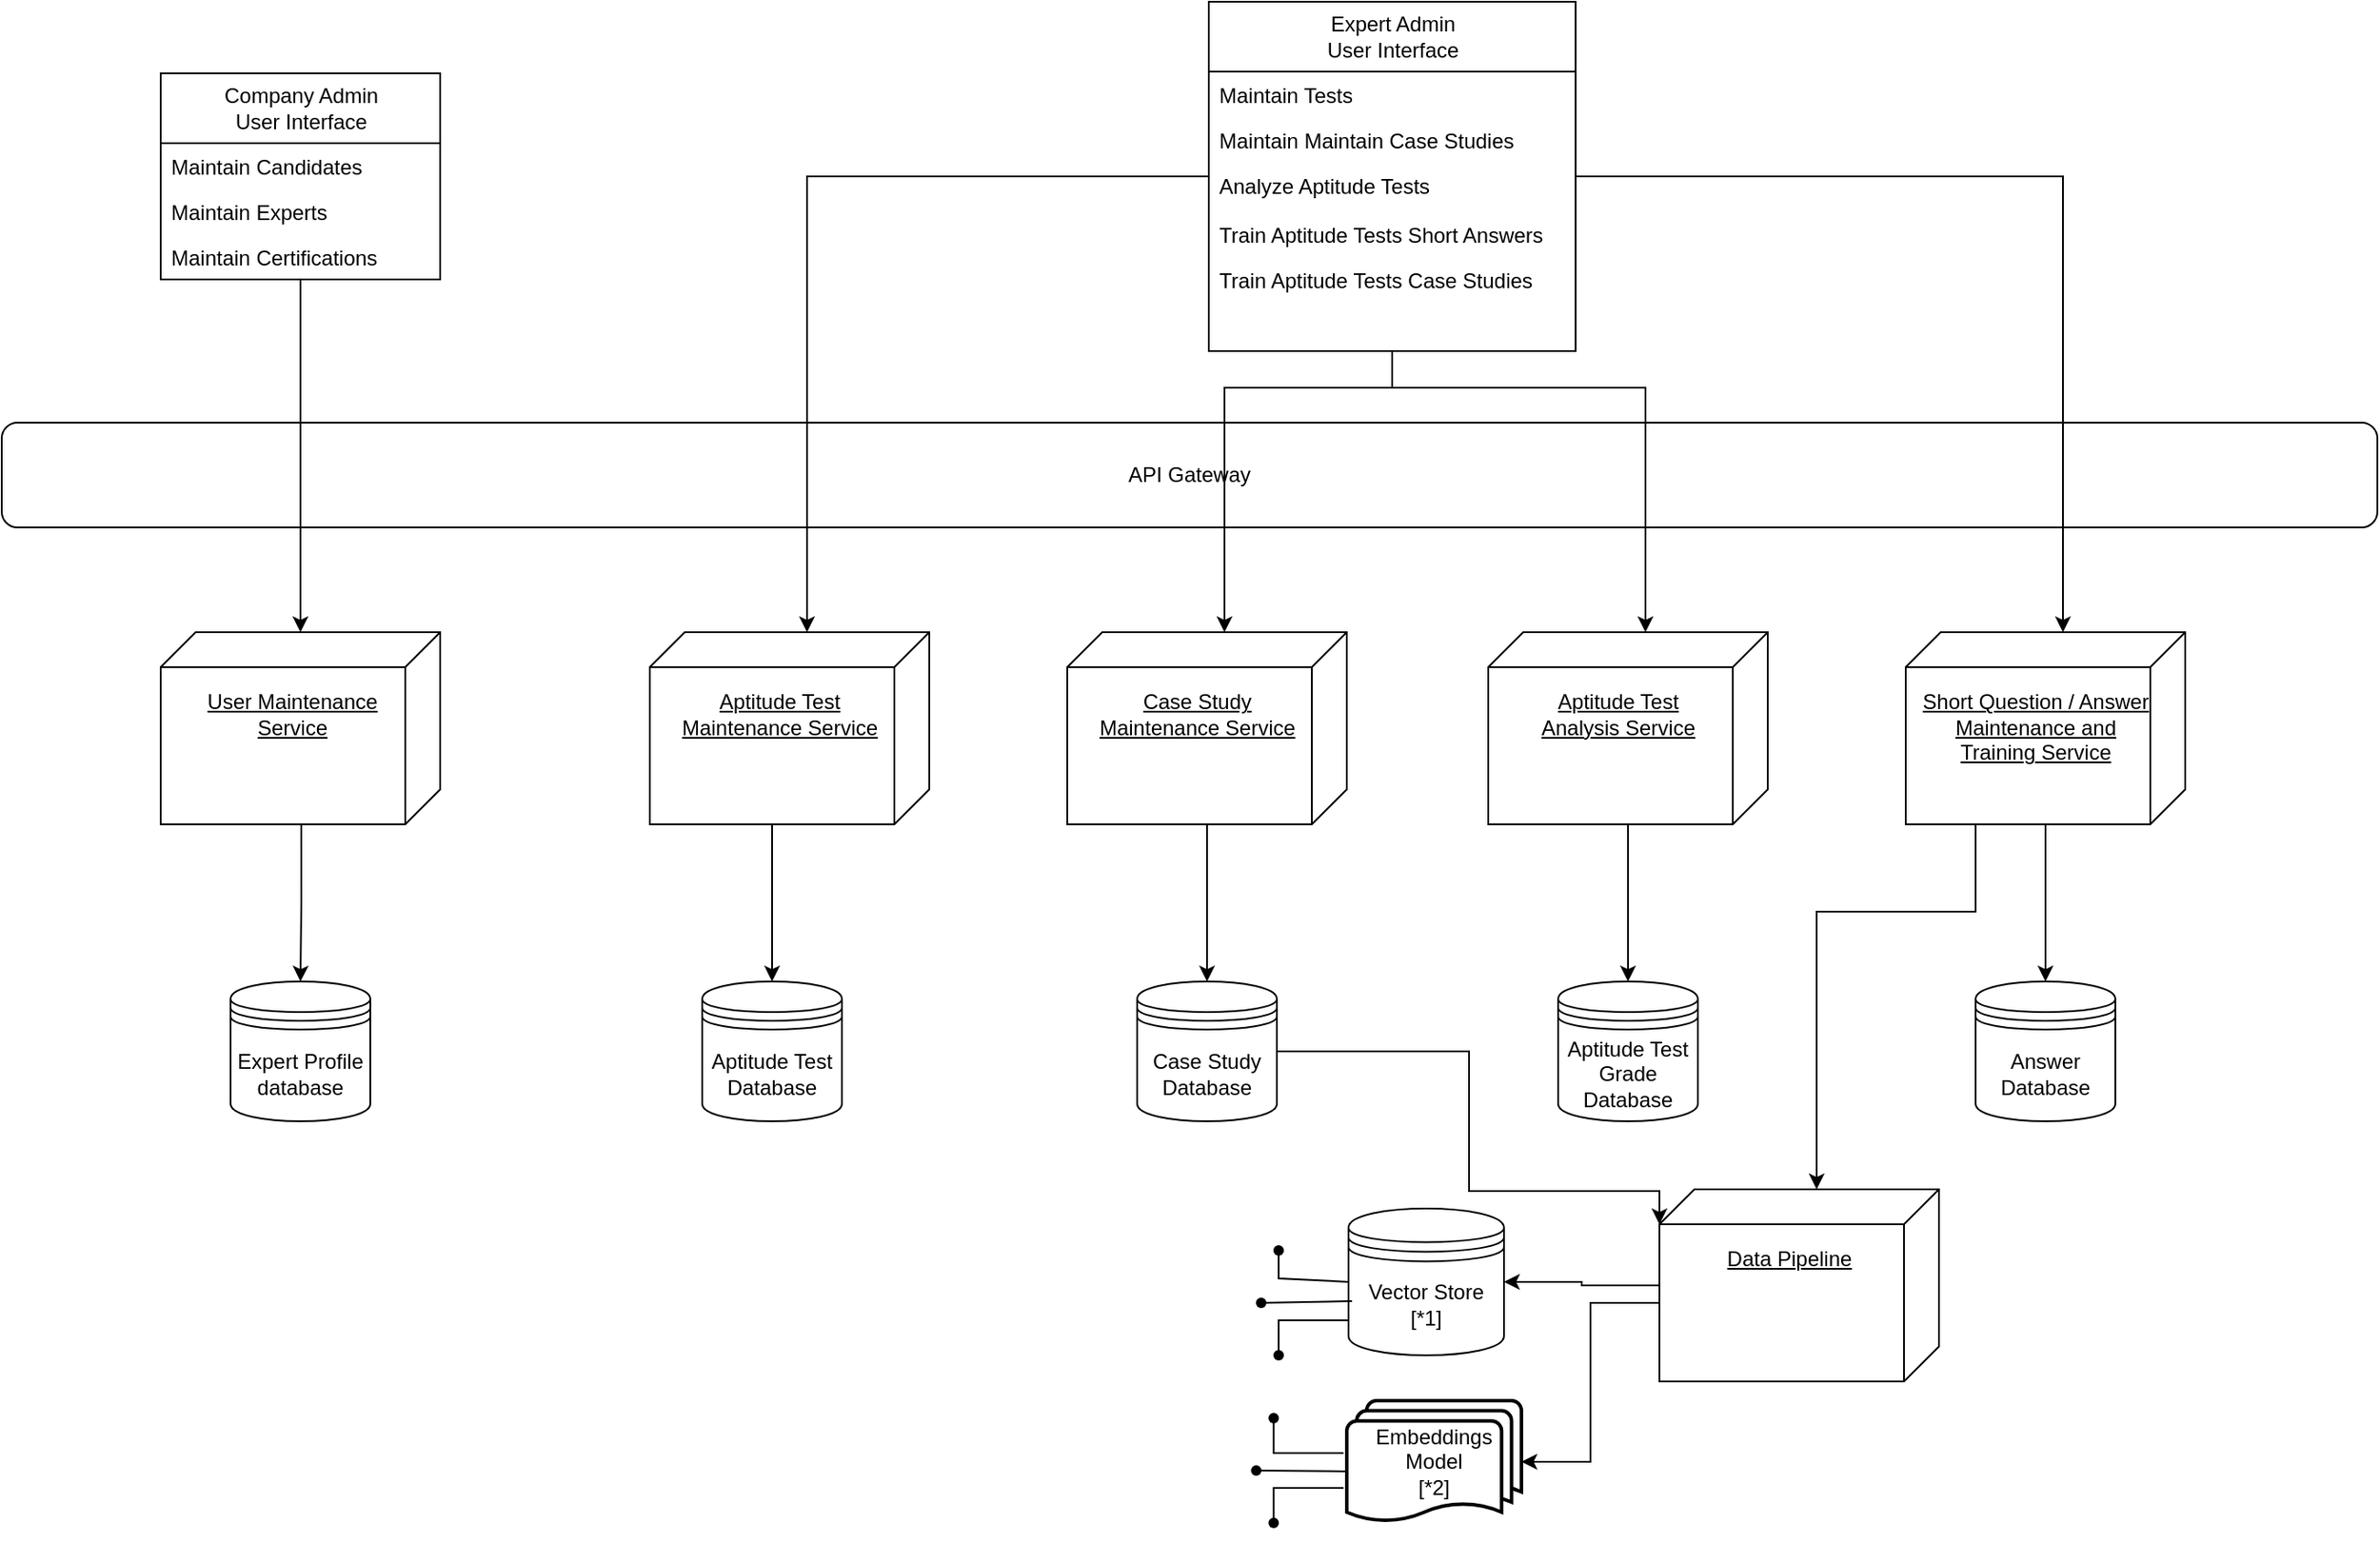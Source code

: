 <mxfile version="26.0.11" pages="3">
  <diagram id="wAdOJPLq4pXtFUaUzZJc" name="Administration">
    <mxGraphModel grid="1" page="1" gridSize="10" guides="1" tooltips="1" connect="1" arrows="1" fold="1" pageScale="1" pageWidth="850" pageHeight="1100" math="0" shadow="0">
      <root>
        <mxCell id="0" />
        <mxCell id="1" parent="0" />
        <mxCell id="PDgE8JFs5EhkYTKl6FM3-1" value="API Gateway" style="rounded=1;whiteSpace=wrap;html=1;" vertex="1" parent="1">
          <mxGeometry x="110" y="320" width="1360" height="60" as="geometry" />
        </mxCell>
        <mxCell id="PDgE8JFs5EhkYTKl6FM3-31" style="edgeStyle=orthogonalEdgeStyle;rounded=0;orthogonalLoop=1;jettySize=auto;html=1;" edge="1" parent="1" source="PDgE8JFs5EhkYTKl6FM3-2" target="PDgE8JFs5EhkYTKl6FM3-30">
          <mxGeometry relative="1" as="geometry" />
        </mxCell>
        <mxCell id="PDgE8JFs5EhkYTKl6FM3-2" value="Company Admin &lt;br&gt;User Interface" style="swimlane;fontStyle=0;childLayout=stackLayout;horizontal=1;startSize=40;fillColor=none;horizontalStack=0;resizeParent=1;resizeParentMax=0;resizeLast=0;collapsible=1;marginBottom=0;html=1;" vertex="1" parent="1">
          <mxGeometry x="201" y="120" width="160" height="118" as="geometry" />
        </mxCell>
        <mxCell id="PDgE8JFs5EhkYTKl6FM3-3" value="Maintain Candidates" style="text;strokeColor=none;fillColor=none;align=left;verticalAlign=top;spacingLeft=4;spacingRight=4;overflow=hidden;rotatable=0;points=[[0,0.5],[1,0.5]];portConstraint=eastwest;whiteSpace=wrap;html=1;" vertex="1" parent="PDgE8JFs5EhkYTKl6FM3-2">
          <mxGeometry y="40" width="160" height="26" as="geometry" />
        </mxCell>
        <mxCell id="PDgE8JFs5EhkYTKl6FM3-4" value="Maintain Experts" style="text;strokeColor=none;fillColor=none;align=left;verticalAlign=top;spacingLeft=4;spacingRight=4;overflow=hidden;rotatable=0;points=[[0,0.5],[1,0.5]];portConstraint=eastwest;whiteSpace=wrap;html=1;" vertex="1" parent="PDgE8JFs5EhkYTKl6FM3-2">
          <mxGeometry y="66" width="160" height="26" as="geometry" />
        </mxCell>
        <mxCell id="PDgE8JFs5EhkYTKl6FM3-5" value="Maintain Certifications&amp;nbsp;" style="text;strokeColor=none;fillColor=none;align=left;verticalAlign=top;spacingLeft=4;spacingRight=4;overflow=hidden;rotatable=0;points=[[0,0.5],[1,0.5]];portConstraint=eastwest;whiteSpace=wrap;html=1;" vertex="1" parent="PDgE8JFs5EhkYTKl6FM3-2">
          <mxGeometry y="92" width="160" height="26" as="geometry" />
        </mxCell>
        <mxCell id="PDgE8JFs5EhkYTKl6FM3-6" value="Expert Admin&lt;br&gt;User Interface" style="swimlane;fontStyle=0;childLayout=stackLayout;horizontal=1;startSize=40;fillColor=none;horizontalStack=0;resizeParent=1;resizeParentMax=0;resizeLast=0;collapsible=1;marginBottom=0;html=1;movable=1;resizable=1;rotatable=1;deletable=1;editable=1;locked=0;connectable=1;" vertex="1" parent="1">
          <mxGeometry x="801" y="79" width="210" height="200" as="geometry" />
        </mxCell>
        <mxCell id="PDgE8JFs5EhkYTKl6FM3-7" value="Maintain Tests" style="text;strokeColor=none;fillColor=none;align=left;verticalAlign=top;spacingLeft=4;spacingRight=4;overflow=hidden;rotatable=1;points=[[0,0.5],[1,0.5]];portConstraint=eastwest;whiteSpace=wrap;html=1;movable=1;resizable=1;deletable=1;editable=1;locked=0;connectable=1;" vertex="1" parent="PDgE8JFs5EhkYTKl6FM3-6">
          <mxGeometry y="40" width="210" height="26" as="geometry" />
        </mxCell>
        <mxCell id="PDgE8JFs5EhkYTKl6FM3-8" value="Maintain Maintain Case Studies" style="text;strokeColor=none;fillColor=none;align=left;verticalAlign=top;spacingLeft=4;spacingRight=4;overflow=hidden;rotatable=1;points=[[0,0.5],[1,0.5]];portConstraint=eastwest;whiteSpace=wrap;html=1;movable=1;resizable=1;deletable=1;editable=1;locked=0;connectable=1;" vertex="1" parent="PDgE8JFs5EhkYTKl6FM3-6">
          <mxGeometry y="66" width="210" height="26" as="geometry" />
        </mxCell>
        <mxCell id="PDgE8JFs5EhkYTKl6FM3-9" value="Analyze Aptitude Tests" style="text;strokeColor=none;fillColor=none;align=left;verticalAlign=top;spacingLeft=4;spacingRight=4;overflow=hidden;rotatable=1;points=[[0,0.5],[1,0.5]];portConstraint=eastwest;whiteSpace=wrap;html=1;movable=1;resizable=1;deletable=1;editable=1;locked=0;connectable=1;" vertex="1" parent="PDgE8JFs5EhkYTKl6FM3-6">
          <mxGeometry y="92" width="210" height="28" as="geometry" />
        </mxCell>
        <mxCell id="PDgE8JFs5EhkYTKl6FM3-15" value="Train Aptitude Tests Short Answers" style="text;strokeColor=none;fillColor=none;align=left;verticalAlign=top;spacingLeft=4;spacingRight=4;overflow=hidden;rotatable=1;points=[[0,0.5],[1,0.5]];portConstraint=eastwest;whiteSpace=wrap;html=1;movable=1;resizable=1;deletable=1;editable=1;locked=0;connectable=1;" vertex="1" parent="PDgE8JFs5EhkYTKl6FM3-6">
          <mxGeometry y="120" width="210" height="26" as="geometry" />
        </mxCell>
        <mxCell id="PDgE8JFs5EhkYTKl6FM3-14" value="Train Aptitude Tests Case Studies" style="text;strokeColor=none;fillColor=none;align=left;verticalAlign=top;spacingLeft=4;spacingRight=4;overflow=hidden;rotatable=1;points=[[0,0.5],[1,0.5]];portConstraint=eastwest;whiteSpace=wrap;html=1;movable=1;resizable=1;deletable=1;editable=1;locked=0;connectable=1;" vertex="1" parent="PDgE8JFs5EhkYTKl6FM3-6">
          <mxGeometry y="146" width="210" height="26" as="geometry" />
        </mxCell>
        <mxCell id="PDgE8JFs5EhkYTKl6FM3-29" style="text;strokeColor=none;fillColor=none;align=left;verticalAlign=top;spacingLeft=4;spacingRight=4;overflow=hidden;rotatable=1;points=[[0,0.5],[1,0.5]];portConstraint=eastwest;whiteSpace=wrap;html=1;movable=1;resizable=1;deletable=1;editable=1;locked=0;connectable=1;" vertex="1" parent="PDgE8JFs5EhkYTKl6FM3-6">
          <mxGeometry y="172" width="210" height="28" as="geometry" />
        </mxCell>
        <mxCell id="PDgE8JFs5EhkYTKl6FM3-33" value="" style="edgeStyle=orthogonalEdgeStyle;rounded=0;orthogonalLoop=1;jettySize=auto;html=1;exitX=0.988;exitY=0.497;exitDx=0;exitDy=0;exitPerimeter=0;" edge="1" parent="1" source="PDgE8JFs5EhkYTKl6FM3-30" target="PDgE8JFs5EhkYTKl6FM3-32">
          <mxGeometry relative="1" as="geometry" />
        </mxCell>
        <mxCell id="PDgE8JFs5EhkYTKl6FM3-30" value="&lt;br&gt;&lt;div style=&quot;text-align: center;&quot;&gt;User Maintenance Service&lt;/div&gt;" style="verticalAlign=top;align=left;spacingTop=12;spacingLeft=5;spacingRight=16;shape=cube;size=20;direction=south;fontStyle=4;html=1;whiteSpace=wrap;" vertex="1" parent="1">
          <mxGeometry x="201" y="440" width="160" height="110" as="geometry" />
        </mxCell>
        <mxCell id="PDgE8JFs5EhkYTKl6FM3-32" value="Expert Profile database" style="shape=datastore;whiteSpace=wrap;html=1;" vertex="1" parent="1">
          <mxGeometry x="241" y="640" width="80" height="80" as="geometry" />
        </mxCell>
        <mxCell id="PDgE8JFs5EhkYTKl6FM3-34" value="&lt;div&gt;&lt;br&gt;&lt;/div&gt;&lt;div&gt;&lt;span style=&quot;background-color: transparent; color: light-dark(rgb(0, 0, 0), rgb(255, 255, 255));&quot;&gt;Aptitude Test Maintenance Service&lt;/span&gt;&lt;/div&gt;" style="verticalAlign=top;align=center;spacingTop=12;spacingLeft=5;spacingRight=16;shape=cube;size=20;direction=south;fontStyle=4;html=1;whiteSpace=wrap;" vertex="1" parent="1">
          <mxGeometry x="481" y="440" width="160" height="110" as="geometry" />
        </mxCell>
        <mxCell id="PDgE8JFs5EhkYTKl6FM3-35" value="Aptitude Test Database" style="shape=datastore;whiteSpace=wrap;html=1;" vertex="1" parent="1">
          <mxGeometry x="511" y="640" width="80" height="80" as="geometry" />
        </mxCell>
        <mxCell id="PDgE8JFs5EhkYTKl6FM3-47" value="" style="edgeStyle=orthogonalEdgeStyle;rounded=0;orthogonalLoop=1;jettySize=auto;html=1;" edge="1" parent="1" source="PDgE8JFs5EhkYTKl6FM3-36" target="PDgE8JFs5EhkYTKl6FM3-44">
          <mxGeometry relative="1" as="geometry" />
        </mxCell>
        <mxCell id="PDgE8JFs5EhkYTKl6FM3-36" value="&lt;div&gt;&lt;br&gt;&lt;/div&gt;&lt;div&gt;&lt;span style=&quot;background-color: transparent; color: light-dark(rgb(0, 0, 0), rgb(255, 255, 255));&quot;&gt;Case Study &lt;br&gt;Maintenance Service&lt;/span&gt;&lt;/div&gt;" style="verticalAlign=top;align=center;spacingTop=12;spacingLeft=5;spacingRight=16;shape=cube;size=20;direction=south;fontStyle=4;html=1;whiteSpace=wrap;" vertex="1" parent="1">
          <mxGeometry x="720" y="440" width="160" height="110" as="geometry" />
        </mxCell>
        <mxCell id="PDgE8JFs5EhkYTKl6FM3-48" value="" style="edgeStyle=orthogonalEdgeStyle;rounded=0;orthogonalLoop=1;jettySize=auto;html=1;" edge="1" parent="1" source="PDgE8JFs5EhkYTKl6FM3-37" target="PDgE8JFs5EhkYTKl6FM3-45">
          <mxGeometry relative="1" as="geometry" />
        </mxCell>
        <mxCell id="PDgE8JFs5EhkYTKl6FM3-37" value="&lt;div&gt;&lt;br&gt;&lt;/div&gt;&lt;div&gt;&lt;span style=&quot;background-color: transparent; color: light-dark(rgb(0, 0, 0), rgb(255, 255, 255));&quot;&gt;Aptitude Test &lt;br&gt;Analysis Service&lt;/span&gt;&lt;/div&gt;" style="verticalAlign=top;align=center;spacingTop=12;spacingLeft=5;spacingRight=16;shape=cube;size=20;direction=south;fontStyle=4;html=1;whiteSpace=wrap;" vertex="1" parent="1">
          <mxGeometry x="961" y="440" width="160" height="110" as="geometry" />
        </mxCell>
        <mxCell id="PDgE8JFs5EhkYTKl6FM3-49" value="" style="edgeStyle=orthogonalEdgeStyle;rounded=0;orthogonalLoop=1;jettySize=auto;html=1;" edge="1" parent="1" source="PDgE8JFs5EhkYTKl6FM3-38" target="PDgE8JFs5EhkYTKl6FM3-46">
          <mxGeometry relative="1" as="geometry" />
        </mxCell>
        <mxCell id="IorMyx2iZ_eealEek7sk-17" style="edgeStyle=orthogonalEdgeStyle;rounded=0;orthogonalLoop=1;jettySize=auto;html=1;entryX=0;entryY=0;entryDx=0;entryDy=70;entryPerimeter=0;" edge="1" parent="1" source="PDgE8JFs5EhkYTKl6FM3-38" target="IorMyx2iZ_eealEek7sk-1">
          <mxGeometry relative="1" as="geometry">
            <Array as="points">
              <mxPoint x="1240" y="600" />
              <mxPoint x="1149" y="600" />
            </Array>
          </mxGeometry>
        </mxCell>
        <mxCell id="PDgE8JFs5EhkYTKl6FM3-38" value="&lt;div&gt;&lt;br&gt;&lt;/div&gt;&lt;div&gt;&lt;span style=&quot;background-color: transparent; color: light-dark(rgb(0, 0, 0), rgb(255, 255, 255));&quot;&gt;Short Question / Answer Maintenance and Training Service&lt;/span&gt;&lt;/div&gt;" style="verticalAlign=top;align=center;spacingTop=12;spacingLeft=5;spacingRight=16;shape=cube;size=20;direction=south;fontStyle=4;html=1;whiteSpace=wrap;" vertex="1" parent="1">
          <mxGeometry x="1200" y="440" width="160" height="110" as="geometry" />
        </mxCell>
        <mxCell id="PDgE8JFs5EhkYTKl6FM3-39" style="edgeStyle=orthogonalEdgeStyle;rounded=0;orthogonalLoop=1;jettySize=auto;html=1;entryX=0;entryY=0;entryDx=0;entryDy=70;entryPerimeter=0;" edge="1" parent="1" source="PDgE8JFs5EhkYTKl6FM3-6" target="PDgE8JFs5EhkYTKl6FM3-34">
          <mxGeometry relative="1" as="geometry" />
        </mxCell>
        <mxCell id="PDgE8JFs5EhkYTKl6FM3-40" style="edgeStyle=orthogonalEdgeStyle;rounded=0;orthogonalLoop=1;jettySize=auto;html=1;entryX=0;entryY=0;entryDx=0;entryDy=70;entryPerimeter=0;" edge="1" parent="1" source="PDgE8JFs5EhkYTKl6FM3-6" target="PDgE8JFs5EhkYTKl6FM3-36">
          <mxGeometry relative="1" as="geometry">
            <Array as="points">
              <mxPoint x="906" y="300" />
              <mxPoint x="810" y="300" />
            </Array>
          </mxGeometry>
        </mxCell>
        <mxCell id="PDgE8JFs5EhkYTKl6FM3-41" style="edgeStyle=orthogonalEdgeStyle;rounded=0;orthogonalLoop=1;jettySize=auto;html=1;entryX=0.5;entryY=0;entryDx=0;entryDy=0;exitX=0;exitY=0;exitDx=110;exitDy=90;exitPerimeter=0;" edge="1" parent="1" source="PDgE8JFs5EhkYTKl6FM3-34" target="PDgE8JFs5EhkYTKl6FM3-35">
          <mxGeometry relative="1" as="geometry">
            <mxPoint x="960" y="740" as="sourcePoint" />
            <mxPoint x="820" y="450" as="targetPoint" />
          </mxGeometry>
        </mxCell>
        <mxCell id="PDgE8JFs5EhkYTKl6FM3-42" style="edgeStyle=orthogonalEdgeStyle;rounded=0;orthogonalLoop=1;jettySize=auto;html=1;entryX=0;entryY=0;entryDx=0;entryDy=70;entryPerimeter=0;" edge="1" parent="1" source="PDgE8JFs5EhkYTKl6FM3-6" target="PDgE8JFs5EhkYTKl6FM3-37">
          <mxGeometry relative="1" as="geometry">
            <Array as="points">
              <mxPoint x="906" y="300" />
              <mxPoint x="1051" y="300" />
            </Array>
          </mxGeometry>
        </mxCell>
        <mxCell id="PDgE8JFs5EhkYTKl6FM3-43" style="edgeStyle=orthogonalEdgeStyle;rounded=0;orthogonalLoop=1;jettySize=auto;html=1;entryX=0;entryY=0;entryDx=0;entryDy=70;entryPerimeter=0;" edge="1" parent="1" source="PDgE8JFs5EhkYTKl6FM3-6" target="PDgE8JFs5EhkYTKl6FM3-38">
          <mxGeometry relative="1" as="geometry" />
        </mxCell>
        <mxCell id="PDgE8JFs5EhkYTKl6FM3-44" value="Case Study Database" style="shape=datastore;whiteSpace=wrap;html=1;" vertex="1" parent="1">
          <mxGeometry x="760" y="640" width="80" height="80" as="geometry" />
        </mxCell>
        <mxCell id="PDgE8JFs5EhkYTKl6FM3-45" value="Aptitude Test Grade Database" style="shape=datastore;whiteSpace=wrap;html=1;" vertex="1" parent="1">
          <mxGeometry x="1001" y="640" width="80" height="80" as="geometry" />
        </mxCell>
        <mxCell id="PDgE8JFs5EhkYTKl6FM3-46" value="Answer Database" style="shape=datastore;whiteSpace=wrap;html=1;" vertex="1" parent="1">
          <mxGeometry x="1240" y="640" width="80" height="80" as="geometry" />
        </mxCell>
        <mxCell id="IorMyx2iZ_eealEek7sk-18" style="edgeStyle=orthogonalEdgeStyle;rounded=0;orthogonalLoop=1;jettySize=auto;html=1;entryX=1;entryY=0.5;entryDx=0;entryDy=0;" edge="1" parent="1" source="IorMyx2iZ_eealEek7sk-1" target="IorMyx2iZ_eealEek7sk-2">
          <mxGeometry relative="1" as="geometry" />
        </mxCell>
        <mxCell id="IorMyx2iZ_eealEek7sk-1" value="&lt;div&gt;&lt;br&gt;&lt;/div&gt;&lt;div&gt;Data Pipeline&lt;/div&gt;" style="verticalAlign=top;align=center;spacingTop=12;spacingLeft=5;spacingRight=16;shape=cube;size=20;direction=south;fontStyle=4;html=1;whiteSpace=wrap;" vertex="1" parent="1">
          <mxGeometry x="1059" y="759" width="160" height="110" as="geometry" />
        </mxCell>
        <mxCell id="IorMyx2iZ_eealEek7sk-2" value="Vector Store&lt;span style=&quot;color: rgba(0, 0, 0, 0); font-family: monospace; font-size: 0px; text-align: start; text-wrap-mode: nowrap;&quot;&gt;%3CmxGraphModel%3E%3Croot%3E%3CmxCell%20id%3D%220%22%2F%3E%3CmxCell%20id%3D%221%22%20parent%3D%220%22%2F%3E%3CmxCell%20id%3D%222%22%20value%3D%22Vector%20Store%26lt%3Bbr%26gt%3B%5B*1%5D%22%20style%3D%22shape%3Ddatastore%3BwhiteSpace%3Dwrap%3Bhtml%3D1%3B%22%20vertex%3D%221%22%20parent%3D%221%22%3E%3CmxGeometry%20x%3D%22375%22%20y%3D%221000%22%20width%3D%2280%22%20height%3D%2280%22%20as%3D%22geometry%22%2F%3E%3C%2FmxCell%3E%3CmxCell%20id%3D%223%22%20value%3D%22%22%20style%3D%22endArrow%3Dnone%3Bhtml%3D1%3Brounded%3D0%3BentryX%3D0%3BentryY%3D0.5%3BentryDx%3D0%3BentryDy%3D0%3B%22%20edge%3D%221%22%20source%3D%225%22%20target%3D%222%22%20parent%3D%221%22%3E%3CmxGeometry%20width%3D%2250%22%20height%3D%2250%22%20relative%3D%221%22%20as%3D%22geometry%22%3E%3CmxPoint%20x%3D%22335%22%20y%3D%221020%22%20as%3D%22sourcePoint%22%2F%3E%3CmxPoint%20x%3D%22325%22%20y%3D%221060%22%20as%3D%22targetPoint%22%2F%3E%3CArray%20as%3D%22points%22%3E%3CmxPoint%20x%3D%22335%22%20y%3D%221040%22%2F%3E%3C%2FArray%3E%3C%2FmxGeometry%3E%3C%2FmxCell%3E%3CmxCell%20id%3D%224%22%20value%3D%22%22%20style%3D%22endArrow%3Dnone%3Bhtml%3D1%3Brounded%3D0%3BentryDx%3D0%3BentryDy%3D0%3B%22%20edge%3D%221%22%20target%3D%225%22%20parent%3D%221%22%3E%3CmxGeometry%20width%3D%2250%22%20height%3D%2250%22%20relative%3D%221%22%20as%3D%22geometry%22%3E%3CmxPoint%20x%3D%22335%22%20y%3D%221020%22%20as%3D%22sourcePoint%22%2F%3E%3CmxPoint%20x%3D%22375%22%20y%3D%221040%22%20as%3D%22targetPoint%22%2F%3E%3CArray%20as%3D%22points%22%2F%3E%3C%2FmxGeometry%3E%3C%2FmxCell%3E%3CmxCell%20id%3D%225%22%20value%3D%22%22%20style%3D%22shape%3Dwaypoint%3Bsketch%3D0%3BfillStyle%3Dsolid%3Bsize%3D6%3BpointerEvents%3D1%3Bpoints%3D%5B%5D%3BfillColor%3Dnone%3Bresizable%3D0%3Brotatable%3D0%3Bperimeter%3DcenterPerimeter%3BsnapToPoint%3D1%3B%22%20vertex%3D%221%22%20parent%3D%221%22%3E%3CmxGeometry%20x%3D%22325%22%20y%3D%221010%22%20width%3D%2220%22%20height%3D%2220%22%20as%3D%22geometry%22%2F%3E%3C%2FmxCell%3E%3CmxCell%20id%3D%226%22%20value%3D%22%22%20style%3D%22endArrow%3Dnone%3Bhtml%3D1%3Brounded%3D0%3BentryX%3D0%3BentryY%3D0.5%3BentryDx%3D0%3BentryDy%3D0%3B%22%20edge%3D%221%22%20source%3D%227%22%20parent%3D%221%22%3E%3CmxGeometry%20width%3D%2250%22%20height%3D%2250%22%20relative%3D%221%22%20as%3D%22geometry%22%3E%3CmxPoint%20x%3D%22335%22%20y%3D%221040%22%20as%3D%22sourcePoint%22%2F%3E%3CmxPoint%20x%3D%22375%22%20y%3D%221060%22%20as%3D%22targetPoint%22%2F%3E%3CArray%20as%3D%22points%22%3E%3CmxPoint%20x%3D%22335%22%20y%3D%221060%22%2F%3E%3C%2FArray%3E%3C%2FmxGeometry%3E%3C%2FmxCell%3E%3CmxCell%20id%3D%227%22%20value%3D%22%22%20style%3D%22shape%3Dwaypoint%3Bsketch%3D0%3BfillStyle%3Dsolid%3Bsize%3D6%3BpointerEvents%3D1%3Bpoints%3D%5B%5D%3BfillColor%3Dnone%3Bresizable%3D0%3Brotatable%3D0%3Bperimeter%3DcenterPerimeter%3BsnapToPoint%3D1%3B%22%20vertex%3D%221%22%20parent%3D%221%22%3E%3CmxGeometry%20x%3D%22325%22%20y%3D%221070%22%20width%3D%2220%22%20height%3D%2220%22%20as%3D%22geometry%22%2F%3E%3C%2FmxCell%3E%3CmxCell%20id%3D%228%22%20value%3D%22%22%20style%3D%22endArrow%3Dnone%3Bhtml%3D1%3Brounded%3D0%3BentryX%3D0.023%3BentryY%3D0.631%3BentryDx%3D0%3BentryDy%3D0%3BentryPerimeter%3D0%3BexitX%3D0.824%3BexitY%3D0.696%3BexitDx%3D0%3BexitDy%3D0%3BexitPerimeter%3D0%3B%22%20edge%3D%221%22%20source%3D%229%22%20target%3D%222%22%20parent%3D%221%22%3E%3CmxGeometry%20width%3D%2250%22%20height%3D%2250%22%20relative%3D%221%22%20as%3D%22geometry%22%3E%3CmxPoint%20x%3D%22345%22%20y%3D%221128%22%20as%3D%22sourcePoint%22%2F%3E%3CmxPoint%20x%3D%22385%22%20y%3D%221108%22%20as%3D%22targetPoint%22%2F%3E%3CArray%20as%3D%22points%22%2F%3E%3C%2FmxGeometry%3E%3C%2FmxCell%3E%3CmxCell%20id%3D%229%22%20value%3D%22%22%20style%3D%22shape%3Dwaypoint%3Bsketch%3D0%3BfillStyle%3Dsolid%3Bsize%3D6%3BpointerEvents%3D1%3Bpoints%3D%5B%5D%3BfillColor%3Dnone%3Bresizable%3D0%3Brotatable%3D0%3Bperimeter%3DcenterPerimeter%3BsnapToPoint%3D1%3B%22%20vertex%3D%221%22%20parent%3D%221%22%3E%3CmxGeometry%20x%3D%22315%22%20y%3D%221040%22%20width%3D%2220%22%20height%3D%2220%22%20as%3D%22geometry%22%2F%3E%3C%2FmxCell%3E%3CmxCell%20id%3D%2210%22%20style%3D%22edgeStyle%3DorthogonalEdgeStyle%3Brounded%3D0%3BorthogonalLoop%3D1%3BjettySize%3Dauto%3Bhtml%3D1%3BentryX%3D0.5%3BentryY%3D0%3BentryDx%3D0%3BentryDy%3D0%3BentryPerimeter%3D0%3B%22%20edge%3D%221%22%20target%3D%2212%22%20parent%3D%221%22%3E%3CmxGeometry%20relative%3D%221%22%20as%3D%22geometry%22%3E%3CmxPoint%20x%3D%22478%22%20y%3D%22900%22%20as%3D%22sourcePoint%22%2F%3E%3C%2FmxGeometry%3E%3C%2FmxCell%3E%3CmxCell%20id%3D%2211%22%20style%3D%22edgeStyle%3DorthogonalEdgeStyle%3Brounded%3D0%3BorthogonalLoop%3D1%3BjettySize%3Dauto%3Bhtml%3D1%3BentryX%3D1%3BentryY%3D0.5%3BentryDx%3D0%3BentryDy%3D0%3BexitX%3D0%3BexitY%3D0%3BexitDx%3D120%3BexitDy%3D70%3BexitPerimeter%3D0%3B%22%20edge%3D%221%22%20target%3D%222%22%20parent%3D%221%22%3E%3CmxGeometry%20relative%3D%221%22%20as%3D%22geometry%22%3E%3CmxPoint%20x%3D%22528%22%20y%3D%22960%22%20as%3D%22sourcePoint%22%2F%3E%3C%2FmxGeometry%3E%3C%2FmxCell%3E%3CmxCell%20id%3D%2212%22%20value%3D%22Embeddings%20Model%26lt%3Bbr%20style%3D%26quot%3B--tw-scale-x%3A%201%3B%20--tw-scale-y%3A%201%3B%20--tw-pan-x%3A%20%3B%20--tw-pan-y%3A%20%3B%20--tw-pinch-zoom%3A%20%3B%20--tw-scroll-snap-strictness%3A%20proximity%3B%20--tw-ordinal%3A%20%3B%20--tw-slashed-zero%3A%20%3B%20--tw-numeric-figure%3A%20%3B%20--tw-numeric-spacing%3A%20%3B%20--tw-numeric-fraction%3A%20%3B%20--tw-ring-inset%3A%20%3B%20--tw-ring-offset-width%3A%200px%3B%20--tw-ring-offset-color%3A%20%23fff%3B%20--tw-ring-color%3A%20rgb(59%20130%20246%20%2F%20.5)%3B%20--tw-ring-offset-shadow%3A%200%200%20%230000%3B%20--tw-ring-shadow%3A%200%200%20%230000%3B%20--tw-shadow%3A%200%200%20%230000%3B%20--tw-shadow-colored%3A%200%200%20%230000%3B%20--tw-blur%3A%20%3B%20--tw-brightness%3A%20%3B%20--tw-contrast%3A%20%3B%20--tw-grayscale%3A%20%3B%20--tw-hue-rotate%3A%20%3B%20--tw-invert%3A%20%3B%20--tw-saturate%3A%20%3B%20--tw-sepia%3A%20%3B%20--tw-drop-shadow%3A%20%3B%20--tw-backdrop-blur%3A%20%3B%20--tw-backdrop-brightness%3A%20%3B%20--tw-backdrop-contrast%3A%20%3B%20--tw-backdrop-grayscale%3A%20%3B%20--tw-backdrop-hue-rotate%3A%20%3B%20--tw-backdrop-invert%3A%20%3B%20--tw-backdrop-opacity%3A%20%3B%20--tw-backdrop-saturate%3A%20%3B%20--tw-backdrop-sepia%3A%20%3B%26quot%3B%26gt%3B%5B*1%5D%22%20style%3D%22strokeWidth%3D2%3Bhtml%3D1%3Bshape%3Dmxgraph.flowchart.multi-document%3BwhiteSpace%3Dwrap%3B%22%20vertex%3D%221%22%20parent%3D%221%22%3E%3CmxGeometry%20x%3D%22240%22%20y%3D%22930%22%20width%3D%22100%22%20height%3D%2270%22%20as%3D%22geometry%22%2F%3E%3C%2FmxCell%3E%3CmxCell%20id%3D%2213%22%20style%3D%22edgeStyle%3DorthogonalEdgeStyle%3Brounded%3D0%3BorthogonalLoop%3D1%3BjettySize%3Dauto%3Bhtml%3D1%3BentryX%3D0.5%3BentryY%3D0%3BentryDx%3D0%3BentryDy%3D0%3B%22%20edge%3D%221%22%20source%3D%2212%22%20target%3D%222%22%20parent%3D%221%22%3E%3CmxGeometry%20relative%3D%221%22%20as%3D%22geometry%22%2F%3E%3C%2FmxCell%3E%3C%2Froot%3E%3C%2FmxGraphModel%3E&lt;/span&gt;&lt;br&gt;[*1]" style="shape=datastore;whiteSpace=wrap;html=1;" vertex="1" parent="1">
          <mxGeometry x="881" y="770" width="89" height="84" as="geometry" />
        </mxCell>
        <mxCell id="IorMyx2iZ_eealEek7sk-4" value="" style="endArrow=none;html=1;rounded=0;entryX=0;entryY=0.5;entryDx=0;entryDy=0;" edge="1" parent="1" source="IorMyx2iZ_eealEek7sk-3" target="IorMyx2iZ_eealEek7sk-2">
          <mxGeometry width="50" height="50" relative="1" as="geometry">
            <mxPoint x="841" y="794" as="sourcePoint" />
            <mxPoint x="831" y="834" as="targetPoint" />
            <Array as="points">
              <mxPoint x="841" y="810" />
            </Array>
          </mxGeometry>
        </mxCell>
        <mxCell id="IorMyx2iZ_eealEek7sk-5" value="" style="endArrow=none;html=1;rounded=0;entryDx=0;entryDy=0;" edge="1" parent="1" target="IorMyx2iZ_eealEek7sk-3">
          <mxGeometry width="50" height="50" relative="1" as="geometry">
            <mxPoint x="841" y="794" as="sourcePoint" />
            <mxPoint x="881" y="814" as="targetPoint" />
            <Array as="points" />
          </mxGeometry>
        </mxCell>
        <mxCell id="IorMyx2iZ_eealEek7sk-3" value="" style="shape=waypoint;sketch=0;fillStyle=solid;size=6;pointerEvents=1;points=[];fillColor=none;resizable=0;rotatable=0;perimeter=centerPerimeter;snapToPoint=1;" vertex="1" parent="1">
          <mxGeometry x="831" y="784" width="20" height="20" as="geometry" />
        </mxCell>
        <mxCell id="IorMyx2iZ_eealEek7sk-9" value="" style="endArrow=none;html=1;rounded=0;entryX=0;entryY=0.5;entryDx=0;entryDy=0;" edge="1" parent="1" source="IorMyx2iZ_eealEek7sk-11">
          <mxGeometry width="50" height="50" relative="1" as="geometry">
            <mxPoint x="841" y="814" as="sourcePoint" />
            <mxPoint x="881" y="834" as="targetPoint" />
            <Array as="points">
              <mxPoint x="841" y="834" />
            </Array>
          </mxGeometry>
        </mxCell>
        <mxCell id="IorMyx2iZ_eealEek7sk-11" value="" style="shape=waypoint;sketch=0;fillStyle=solid;size=6;pointerEvents=1;points=[];fillColor=none;resizable=0;rotatable=0;perimeter=centerPerimeter;snapToPoint=1;" vertex="1" parent="1">
          <mxGeometry x="831" y="844" width="20" height="20" as="geometry" />
        </mxCell>
        <mxCell id="IorMyx2iZ_eealEek7sk-12" value="" style="endArrow=none;html=1;rounded=0;entryX=0.023;entryY=0.631;entryDx=0;entryDy=0;entryPerimeter=0;exitX=0.824;exitY=0.696;exitDx=0;exitDy=0;exitPerimeter=0;" edge="1" parent="1" source="IorMyx2iZ_eealEek7sk-16" target="IorMyx2iZ_eealEek7sk-2">
          <mxGeometry width="50" height="50" relative="1" as="geometry">
            <mxPoint x="851" y="902" as="sourcePoint" />
            <mxPoint x="891" y="882" as="targetPoint" />
            <Array as="points" />
          </mxGeometry>
        </mxCell>
        <mxCell id="IorMyx2iZ_eealEek7sk-16" value="" style="shape=waypoint;sketch=0;fillStyle=solid;size=6;pointerEvents=1;points=[];fillColor=none;resizable=0;rotatable=0;perimeter=centerPerimeter;snapToPoint=1;" vertex="1" parent="1">
          <mxGeometry x="821" y="814" width="20" height="20" as="geometry" />
        </mxCell>
        <mxCell id="P4JOKfe6lwQMNqEGrbl6-2" value="" style="endArrow=none;html=1;rounded=0;entryX=0;entryY=0.5;entryDx=0;entryDy=0;" edge="1" parent="1" source="P4JOKfe6lwQMNqEGrbl6-4">
          <mxGeometry width="50" height="50" relative="1" as="geometry">
            <mxPoint x="838.16" y="890" as="sourcePoint" />
            <mxPoint x="878.16" y="910" as="targetPoint" />
            <Array as="points">
              <mxPoint x="838.16" y="910" />
            </Array>
          </mxGeometry>
        </mxCell>
        <mxCell id="P4JOKfe6lwQMNqEGrbl6-3" value="" style="endArrow=none;html=1;rounded=0;entryDx=0;entryDy=0;" edge="1" parent="1" target="P4JOKfe6lwQMNqEGrbl6-4">
          <mxGeometry width="50" height="50" relative="1" as="geometry">
            <mxPoint x="838.16" y="890" as="sourcePoint" />
            <mxPoint x="878.16" y="910" as="targetPoint" />
            <Array as="points" />
          </mxGeometry>
        </mxCell>
        <mxCell id="P4JOKfe6lwQMNqEGrbl6-4" value="" style="shape=waypoint;sketch=0;fillStyle=solid;size=6;pointerEvents=1;points=[];fillColor=none;resizable=0;rotatable=0;perimeter=centerPerimeter;snapToPoint=1;" vertex="1" parent="1">
          <mxGeometry x="828.16" y="880" width="20" height="20" as="geometry" />
        </mxCell>
        <mxCell id="P4JOKfe6lwQMNqEGrbl6-5" value="" style="endArrow=none;html=1;rounded=0;entryX=0;entryY=0.5;entryDx=0;entryDy=0;" edge="1" parent="1" source="P4JOKfe6lwQMNqEGrbl6-6">
          <mxGeometry width="50" height="50" relative="1" as="geometry">
            <mxPoint x="838.16" y="910" as="sourcePoint" />
            <mxPoint x="878.16" y="930" as="targetPoint" />
            <Array as="points">
              <mxPoint x="838.16" y="930" />
            </Array>
          </mxGeometry>
        </mxCell>
        <mxCell id="P4JOKfe6lwQMNqEGrbl6-6" value="" style="shape=waypoint;sketch=0;fillStyle=solid;size=6;pointerEvents=1;points=[];fillColor=none;resizable=0;rotatable=0;perimeter=centerPerimeter;snapToPoint=1;" vertex="1" parent="1">
          <mxGeometry x="828.16" y="940" width="20" height="20" as="geometry" />
        </mxCell>
        <mxCell id="P4JOKfe6lwQMNqEGrbl6-7" value="" style="endArrow=none;html=1;rounded=0;entryX=0.023;entryY=0.631;entryDx=0;entryDy=0;entryPerimeter=0;exitX=0.824;exitY=0.696;exitDx=0;exitDy=0;exitPerimeter=0;" edge="1" parent="1" source="P4JOKfe6lwQMNqEGrbl6-8">
          <mxGeometry width="50" height="50" relative="1" as="geometry">
            <mxPoint x="848.16" y="998" as="sourcePoint" />
            <mxPoint x="880" y="920.48" as="targetPoint" />
            <Array as="points" />
          </mxGeometry>
        </mxCell>
        <mxCell id="P4JOKfe6lwQMNqEGrbl6-8" value="" style="shape=waypoint;sketch=0;fillStyle=solid;size=6;pointerEvents=1;points=[];fillColor=none;resizable=0;rotatable=0;perimeter=centerPerimeter;snapToPoint=1;" vertex="1" parent="1">
          <mxGeometry x="818.16" y="910" width="20" height="20" as="geometry" />
        </mxCell>
        <mxCell id="P4JOKfe6lwQMNqEGrbl6-11" value="Embeddings Model&lt;br style=&quot;--tw-scale-x: 1; --tw-scale-y: 1; --tw-pan-x: ; --tw-pan-y: ; --tw-pinch-zoom: ; --tw-scroll-snap-strictness: proximity; --tw-ordinal: ; --tw-slashed-zero: ; --tw-numeric-figure: ; --tw-numeric-spacing: ; --tw-numeric-fraction: ; --tw-ring-inset: ; --tw-ring-offset-width: 0px; --tw-ring-offset-color: light-dark(#fff, #000000); --tw-ring-color: rgb(59 130 246 / .5); --tw-ring-offset-shadow: 0 0 #0000; --tw-ring-shadow: 0 0 #0000; --tw-shadow: 0 0 #0000; --tw-shadow-colored: 0 0 #0000; --tw-blur: ; --tw-brightness: ; --tw-contrast: ; --tw-grayscale: ; --tw-hue-rotate: ; --tw-invert: ; --tw-saturate: ; --tw-sepia: ; --tw-drop-shadow: ; --tw-backdrop-blur: ; --tw-backdrop-brightness: ; --tw-backdrop-contrast: ; --tw-backdrop-grayscale: ; --tw-backdrop-hue-rotate: ; --tw-backdrop-invert: ; --tw-backdrop-opacity: ; --tw-backdrop-saturate: ; --tw-backdrop-sepia: ;&quot;&gt;[*2]" style="strokeWidth=2;html=1;shape=mxgraph.flowchart.multi-document;whiteSpace=wrap;" vertex="1" parent="1">
          <mxGeometry x="880" y="880" width="100" height="70" as="geometry" />
        </mxCell>
        <mxCell id="P4JOKfe6lwQMNqEGrbl6-13" style="edgeStyle=orthogonalEdgeStyle;rounded=0;orthogonalLoop=1;jettySize=auto;html=1;entryX=1;entryY=0.5;entryDx=0;entryDy=0;entryPerimeter=0;exitX=0;exitY=0;exitDx=65;exitDy=160;exitPerimeter=0;" edge="1" parent="1" source="IorMyx2iZ_eealEek7sk-1" target="P4JOKfe6lwQMNqEGrbl6-11">
          <mxGeometry relative="1" as="geometry" />
        </mxCell>
        <mxCell id="EXDiinf9lelqdaAX58kC-1" style="edgeStyle=orthogonalEdgeStyle;rounded=0;orthogonalLoop=1;jettySize=auto;html=1;exitX=1;exitY=0.5;exitDx=0;exitDy=0;entryX=0;entryY=0;entryDx=20;entryDy=160;entryPerimeter=0;" edge="1" parent="1" source="PDgE8JFs5EhkYTKl6FM3-44" target="IorMyx2iZ_eealEek7sk-1">
          <mxGeometry relative="1" as="geometry">
            <Array as="points">
              <mxPoint x="950" y="680" />
              <mxPoint x="950" y="760" />
              <mxPoint x="1059" y="760" />
            </Array>
          </mxGeometry>
        </mxCell>
      </root>
    </mxGraphModel>
  </diagram>
  <diagram id="WdyKTVvsdmOsQbQKNCgK" name="Test 1">
    <mxGraphModel grid="1" page="1" gridSize="10" guides="1" tooltips="1" connect="1" arrows="1" fold="1" pageScale="1" pageWidth="850" pageHeight="1100" math="0" shadow="0">
      <root>
        <mxCell id="0" />
        <mxCell id="1" parent="0" />
        <mxCell id="VyO-zXGLCVndYioUKbfv-41" value="&lt;font style=&quot;font-size: 14px;&quot;&gt;Public API Gateway&lt;/font&gt;" style="rounded=1;whiteSpace=wrap;html=1;" vertex="1" parent="1">
          <mxGeometry x="110" y="300" width="1650" height="60" as="geometry" />
        </mxCell>
        <mxCell id="Y7JS4pyxqAODSfVzaLc1-16" value="" style="edgeStyle=orthogonalEdgeStyle;rounded=0;orthogonalLoop=1;jettySize=auto;html=1;entryX=0.427;entryY=0.992;entryDx=0;entryDy=0;entryPerimeter=0;exitX=1.011;exitY=0.317;exitDx=0;exitDy=0;exitPerimeter=0;" edge="1" parent="1" source="VyO-zXGLCVndYioUKbfv-53" target="Y7JS4pyxqAODSfVzaLc1-14">
          <mxGeometry relative="1" as="geometry" />
        </mxCell>
        <mxCell id="VyO-zXGLCVndYioUKbfv-53" value="&lt;font style=&quot;font-size: 14px;&quot;&gt;LLM Cache&lt;/font&gt;" style="rounded=1;whiteSpace=wrap;html=1;" vertex="1" parent="1">
          <mxGeometry x="680" y="1159" width="120" height="50" as="geometry" />
        </mxCell>
        <mxCell id="Jq-1C--gFNUJbf-8jZSv-1" value="Vector Store&lt;br&gt;[*1]" style="shape=datastore;whiteSpace=wrap;html=1;" vertex="1" parent="1">
          <mxGeometry x="375" y="1000" width="80" height="80" as="geometry" />
        </mxCell>
        <mxCell id="Jq-1C--gFNUJbf-8jZSv-2" value="" style="endArrow=none;html=1;rounded=0;entryX=0;entryY=0.5;entryDx=0;entryDy=0;" edge="1" parent="1" source="Jq-1C--gFNUJbf-8jZSv-4" target="Jq-1C--gFNUJbf-8jZSv-1">
          <mxGeometry width="50" height="50" relative="1" as="geometry">
            <mxPoint x="335" y="1020" as="sourcePoint" />
            <mxPoint x="325" y="1060" as="targetPoint" />
            <Array as="points">
              <mxPoint x="335" y="1040" />
            </Array>
          </mxGeometry>
        </mxCell>
        <mxCell id="Jq-1C--gFNUJbf-8jZSv-3" value="" style="endArrow=none;html=1;rounded=0;entryDx=0;entryDy=0;" edge="1" parent="1" target="Jq-1C--gFNUJbf-8jZSv-4">
          <mxGeometry width="50" height="50" relative="1" as="geometry">
            <mxPoint x="335" y="1020" as="sourcePoint" />
            <mxPoint x="375" y="1040" as="targetPoint" />
            <Array as="points" />
          </mxGeometry>
        </mxCell>
        <mxCell id="Jq-1C--gFNUJbf-8jZSv-4" value="" style="shape=waypoint;sketch=0;fillStyle=solid;size=6;pointerEvents=1;points=[];fillColor=none;resizable=0;rotatable=0;perimeter=centerPerimeter;snapToPoint=1;" vertex="1" parent="1">
          <mxGeometry x="325" y="1010" width="20" height="20" as="geometry" />
        </mxCell>
        <mxCell id="Jq-1C--gFNUJbf-8jZSv-5" value="" style="endArrow=none;html=1;rounded=0;entryX=0;entryY=0.5;entryDx=0;entryDy=0;" edge="1" parent="1" source="Jq-1C--gFNUJbf-8jZSv-6">
          <mxGeometry width="50" height="50" relative="1" as="geometry">
            <mxPoint x="335" y="1040" as="sourcePoint" />
            <mxPoint x="375" y="1060" as="targetPoint" />
            <Array as="points">
              <mxPoint x="335" y="1060" />
            </Array>
          </mxGeometry>
        </mxCell>
        <mxCell id="Jq-1C--gFNUJbf-8jZSv-6" value="" style="shape=waypoint;sketch=0;fillStyle=solid;size=6;pointerEvents=1;points=[];fillColor=none;resizable=0;rotatable=0;perimeter=centerPerimeter;snapToPoint=1;" vertex="1" parent="1">
          <mxGeometry x="325" y="1070" width="20" height="20" as="geometry" />
        </mxCell>
        <mxCell id="Jq-1C--gFNUJbf-8jZSv-7" value="" style="endArrow=none;html=1;rounded=0;entryX=0.023;entryY=0.631;entryDx=0;entryDy=0;entryPerimeter=0;exitX=0.824;exitY=0.696;exitDx=0;exitDy=0;exitPerimeter=0;" edge="1" parent="1" source="Jq-1C--gFNUJbf-8jZSv-8" target="Jq-1C--gFNUJbf-8jZSv-1">
          <mxGeometry width="50" height="50" relative="1" as="geometry">
            <mxPoint x="345" y="1128" as="sourcePoint" />
            <mxPoint x="385" y="1108" as="targetPoint" />
            <Array as="points" />
          </mxGeometry>
        </mxCell>
        <mxCell id="Jq-1C--gFNUJbf-8jZSv-8" value="" style="shape=waypoint;sketch=0;fillStyle=solid;size=6;pointerEvents=1;points=[];fillColor=none;resizable=0;rotatable=0;perimeter=centerPerimeter;snapToPoint=1;" vertex="1" parent="1">
          <mxGeometry x="315" y="1040" width="20" height="20" as="geometry" />
        </mxCell>
        <mxCell id="Xx77O7adTMAXSP2kq3xx-2" value="" style="edgeStyle=orthogonalEdgeStyle;rounded=0;orthogonalLoop=1;jettySize=auto;html=1;" edge="1" parent="1" source="dO2RdImJdsHMXygwTrho-1" target="Xx77O7adTMAXSP2kq3xx-1">
          <mxGeometry relative="1" as="geometry" />
        </mxCell>
        <mxCell id="dO2RdImJdsHMXygwTrho-1" value="&lt;div style=&quot;&quot;&gt;&lt;span style=&quot;background-color: transparent; color: light-dark(rgb(0, 0, 0), rgb(255, 255, 255));&quot;&gt;&lt;br&gt;&lt;/span&gt;&lt;/div&gt;&lt;div style=&quot;&quot;&gt;&lt;span style=&quot;background-color: transparent; color: light-dark(rgb(0, 0, 0), rgb(255, 255, 255));&quot;&gt;&lt;br&gt;&lt;/span&gt;&lt;/div&gt;&lt;div style=&quot;&quot;&gt;&lt;span style=&quot;background-color: transparent; color: light-dark(rgb(0, 0, 0), rgb(255, 255, 255));&quot;&gt;Candidate&amp;nbsp;&lt;/span&gt;&lt;/div&gt;&lt;div style=&quot;&quot;&gt;Registration&lt;/div&gt;" style="verticalAlign=top;align=center;spacingTop=12;spacingLeft=5;spacingRight=16;shape=cube;size=20;direction=south;fontStyle=4;html=1;whiteSpace=wrap;" vertex="1" parent="1">
          <mxGeometry x="140" y="440" width="120" height="120" as="geometry" />
        </mxCell>
        <mxCell id="LaY5UDPz6zDorIAttRHM-2" value="" style="edgeStyle=orthogonalEdgeStyle;rounded=0;orthogonalLoop=1;jettySize=auto;html=1;" edge="1" parent="1" source="dO2RdImJdsHMXygwTrho-2" target="LaY5UDPz6zDorIAttRHM-1">
          <mxGeometry relative="1" as="geometry" />
        </mxCell>
        <mxCell id="LaY5UDPz6zDorIAttRHM-4" value="" style="edgeStyle=orthogonalEdgeStyle;rounded=0;orthogonalLoop=1;jettySize=auto;html=1;" edge="1" parent="1" source="dO2RdImJdsHMXygwTrho-2" target="LaY5UDPz6zDorIAttRHM-3">
          <mxGeometry relative="1" as="geometry" />
        </mxCell>
        <mxCell id="XMyOEwwMB70NIp0YVt7d-3" style="edgeStyle=orthogonalEdgeStyle;rounded=0;orthogonalLoop=1;jettySize=auto;html=1;entryX=0;entryY=0.5;entryDx=0;entryDy=0;" edge="1" parent="1" source="dO2RdImJdsHMXygwTrho-2" target="XMyOEwwMB70NIp0YVt7d-2">
          <mxGeometry relative="1" as="geometry" />
        </mxCell>
        <mxCell id="dO2RdImJdsHMXygwTrho-2" value="&lt;div style=&quot;&quot;&gt;&lt;b&gt;&lt;br&gt;&lt;/b&gt;&lt;/div&gt;&lt;div style=&quot;&quot;&gt;&lt;b&gt;&lt;br&gt;&lt;/b&gt;&lt;/div&gt;&lt;div style=&quot;&quot;&gt;&lt;b&gt;Aptitude Test Taker&lt;/b&gt;&lt;/div&gt;" style="verticalAlign=top;align=center;spacingTop=12;spacingLeft=5;spacingRight=16;shape=cube;size=20;direction=south;fontStyle=4;html=1;whiteSpace=wrap;" vertex="1" parent="1">
          <mxGeometry x="320" y="440" width="120" height="120" as="geometry" />
        </mxCell>
        <mxCell id="Uwh95WU3TTB_4k89nfpw-1" value="&lt;font style=&quot;font-size: 14px;&quot;&gt;Candidate Testing &lt;br&gt;User Interface&lt;/font&gt;" style="swimlane;fontStyle=0;childLayout=stackLayout;horizontal=1;startSize=40;fillColor=none;horizontalStack=0;resizeParent=1;resizeParentMax=0;resizeLast=0;collapsible=1;marginBottom=0;html=1;" vertex="1" parent="1">
          <mxGeometry x="290" y="120" width="160" height="170" as="geometry" />
        </mxCell>
        <mxCell id="Uwh95WU3TTB_4k89nfpw-2" value="Register" style="text;strokeColor=none;fillColor=none;align=left;verticalAlign=top;spacingLeft=4;spacingRight=4;overflow=hidden;rotatable=0;points=[[0,0.5],[1,0.5]];portConstraint=eastwest;whiteSpace=wrap;html=1;" vertex="1" parent="Uwh95WU3TTB_4k89nfpw-1">
          <mxGeometry y="40" width="160" height="26" as="geometry" />
        </mxCell>
        <mxCell id="Uwh95WU3TTB_4k89nfpw-3" value="Take Test 1" style="text;strokeColor=none;fillColor=none;align=left;verticalAlign=top;spacingLeft=4;spacingRight=4;overflow=hidden;rotatable=0;points=[[0,0.5],[1,0.5]];portConstraint=eastwest;whiteSpace=wrap;html=1;" vertex="1" parent="Uwh95WU3TTB_4k89nfpw-1">
          <mxGeometry y="66" width="160" height="26" as="geometry" />
        </mxCell>
        <mxCell id="Uwh95WU3TTB_4k89nfpw-4" value="Take Test 2" style="text;strokeColor=none;fillColor=none;align=left;verticalAlign=top;spacingLeft=4;spacingRight=4;overflow=hidden;rotatable=0;points=[[0,0.5],[1,0.5]];portConstraint=eastwest;whiteSpace=wrap;html=1;" vertex="1" parent="Uwh95WU3TTB_4k89nfpw-1">
          <mxGeometry y="92" width="160" height="26" as="geometry" />
        </mxCell>
        <mxCell id="Uwh95WU3TTB_4k89nfpw-5" value="View Result" style="text;strokeColor=none;fillColor=none;align=left;verticalAlign=top;spacingLeft=4;spacingRight=4;overflow=hidden;rotatable=0;points=[[0,0.5],[1,0.5]];portConstraint=eastwest;whiteSpace=wrap;html=1;" vertex="1" parent="Uwh95WU3TTB_4k89nfpw-1">
          <mxGeometry y="118" width="160" height="26" as="geometry" />
        </mxCell>
        <mxCell id="Uwh95WU3TTB_4k89nfpw-6" value="Obtain Certifications" style="text;strokeColor=none;fillColor=none;align=left;verticalAlign=top;spacingLeft=4;spacingRight=4;overflow=hidden;rotatable=0;points=[[0,0.5],[1,0.5]];portConstraint=eastwest;whiteSpace=wrap;html=1;" vertex="1" parent="Uwh95WU3TTB_4k89nfpw-1">
          <mxGeometry y="144" width="160" height="26" as="geometry" />
        </mxCell>
        <mxCell id="Uwh95WU3TTB_4k89nfpw-7" style="edgeStyle=orthogonalEdgeStyle;rounded=0;orthogonalLoop=1;jettySize=auto;html=1;entryX=0;entryY=0;entryDx=0;entryDy=70;entryPerimeter=0;exitX=0;exitY=0.5;exitDx=0;exitDy=0;" edge="1" parent="1" source="Uwh95WU3TTB_4k89nfpw-2" target="dO2RdImJdsHMXygwTrho-1">
          <mxGeometry relative="1" as="geometry" />
        </mxCell>
        <mxCell id="Uwh95WU3TTB_4k89nfpw-8" style="edgeStyle=orthogonalEdgeStyle;rounded=0;orthogonalLoop=1;jettySize=auto;html=1;entryX=0;entryY=0;entryDx=0;entryDy=70;entryPerimeter=0;" edge="1" parent="1" source="Uwh95WU3TTB_4k89nfpw-1" target="dO2RdImJdsHMXygwTrho-2">
          <mxGeometry relative="1" as="geometry" />
        </mxCell>
        <mxCell id="Xx77O7adTMAXSP2kq3xx-1" value="Candidate&amp;nbsp; Status Database&lt;br&gt;[*3]" style="shape=datastore;whiteSpace=wrap;html=1;" vertex="1" parent="1">
          <mxGeometry x="160" y="641" width="80" height="89" as="geometry" />
        </mxCell>
        <mxCell id="LaY5UDPz6zDorIAttRHM-1" value="Aptitude Test Database" style="shape=datastore;whiteSpace=wrap;html=1;" vertex="1" parent="1">
          <mxGeometry x="340" y="640" width="80" height="80" as="geometry" />
        </mxCell>
        <mxCell id="LaY5UDPz6zDorIAttRHM-6" value="" style="edgeStyle=orthogonalEdgeStyle;rounded=0;orthogonalLoop=1;jettySize=auto;html=1;" edge="1" parent="1" source="LaY5UDPz6zDorIAttRHM-3" target="LaY5UDPz6zDorIAttRHM-5">
          <mxGeometry relative="1" as="geometry" />
        </mxCell>
        <mxCell id="LaY5UDPz6zDorIAttRHM-3" value="Queue" style="shape=process;whiteSpace=wrap;html=1;backgroundOutline=1;" vertex="1" parent="1">
          <mxGeometry x="480" y="485" width="80" height="30" as="geometry" />
        </mxCell>
        <mxCell id="XMyOEwwMB70NIp0YVt7d-7" value="" style="edgeStyle=orthogonalEdgeStyle;rounded=0;orthogonalLoop=1;jettySize=auto;html=1;" edge="1" parent="1" source="LaY5UDPz6zDorIAttRHM-5" target="LaY5UDPz6zDorIAttRHM-9">
          <mxGeometry relative="1" as="geometry" />
        </mxCell>
        <mxCell id="XMyOEwwMB70NIp0YVt7d-8" style="edgeStyle=orthogonalEdgeStyle;rounded=0;orthogonalLoop=1;jettySize=auto;html=1;entryX=0;entryY=0.5;entryDx=0;entryDy=0;exitX=0;exitY=0;exitDx=120;exitDy=70;exitPerimeter=0;" edge="1" parent="1" source="LaY5UDPz6zDorIAttRHM-5" target="XMyOEwwMB70NIp0YVt7d-6">
          <mxGeometry relative="1" as="geometry" />
        </mxCell>
        <mxCell id="LaY5UDPz6zDorIAttRHM-5" value="&lt;div style=&quot;&quot;&gt;&lt;b style=&quot;background-color: transparent; color: light-dark(rgb(0, 0, 0), rgb(255, 255, 255));&quot;&gt;&lt;br&gt;&lt;/b&gt;&lt;/div&gt;&lt;div style=&quot;&quot;&gt;&lt;b style=&quot;background-color: transparent; color: light-dark(rgb(0, 0, 0), rgb(255, 255, 255));&quot;&gt;Aptitude Manual Capture&lt;br&gt;&lt;br&gt;[short answer]&lt;/b&gt;&lt;/div&gt;" style="verticalAlign=top;align=center;spacingTop=12;spacingLeft=5;spacingRight=16;shape=cube;size=20;direction=south;fontStyle=4;html=1;whiteSpace=wrap;" vertex="1" parent="1">
          <mxGeometry x="600" y="440" width="120" height="120" as="geometry" />
        </mxCell>
        <mxCell id="XMyOEwwMB70NIp0YVt7d-12" value="" style="edgeStyle=orthogonalEdgeStyle;rounded=0;orthogonalLoop=1;jettySize=auto;html=1;exitX=0;exitY=0;exitDx=50;exitDy=0;exitPerimeter=0;" edge="1" parent="1" source="LaY5UDPz6zDorIAttRHM-8" target="XMyOEwwMB70NIp0YVt7d-11">
          <mxGeometry relative="1" as="geometry" />
        </mxCell>
        <mxCell id="XMyOEwwMB70NIp0YVt7d-14" style="edgeStyle=orthogonalEdgeStyle;rounded=0;orthogonalLoop=1;jettySize=auto;html=1;exitX=0.999;exitY=0.335;exitDx=0;exitDy=0;exitPerimeter=0;" edge="1" parent="1" source="LaY5UDPz6zDorIAttRHM-8" target="XMyOEwwMB70NIp0YVt7d-5">
          <mxGeometry relative="1" as="geometry" />
        </mxCell>
        <mxCell id="LaY5UDPz6zDorIAttRHM-8" value="&lt;div style=&quot;&quot;&gt;&lt;span style=&quot;background-color: transparent; color: light-dark(rgb(0, 0, 0), rgb(255, 255, 255));&quot;&gt;&lt;br&gt;&lt;/span&gt;&lt;/div&gt;&lt;div style=&quot;&quot;&gt;&lt;span style=&quot;background-color: transparent; color: light-dark(rgb(0, 0, 0), rgb(255, 255, 255));&quot;&gt;Qualitative Agent Auto Grader &lt;br&gt;App&lt;/span&gt;&lt;/div&gt;" style="verticalAlign=top;align=center;spacingTop=12;spacingLeft=5;spacingRight=16;shape=cube;size=20;direction=south;fontStyle=4;html=1;whiteSpace=wrap;" vertex="1" parent="1">
          <mxGeometry x="880" y="440" width="120" height="120" as="geometry" />
        </mxCell>
        <mxCell id="LaY5UDPz6zDorIAttRHM-11" value="" style="edgeStyle=orthogonalEdgeStyle;rounded=0;orthogonalLoop=1;jettySize=auto;html=1;" edge="1" parent="1" source="LaY5UDPz6zDorIAttRHM-9" target="LaY5UDPz6zDorIAttRHM-8">
          <mxGeometry relative="1" as="geometry" />
        </mxCell>
        <mxCell id="LaY5UDPz6zDorIAttRHM-9" value="Queue" style="shape=process;whiteSpace=wrap;html=1;backgroundOutline=1;" vertex="1" parent="1">
          <mxGeometry x="760" y="485" width="80" height="30" as="geometry" />
        </mxCell>
        <mxCell id="XMyOEwwMB70NIp0YVt7d-10" style="edgeStyle=orthogonalEdgeStyle;rounded=0;orthogonalLoop=1;jettySize=auto;html=1;entryX=1;entryY=0.5;entryDx=0;entryDy=0;exitX=0;exitY=0;exitDx=120;exitDy=70;exitPerimeter=0;" edge="1" parent="1" source="LaY5UDPz6zDorIAttRHM-7" target="XMyOEwwMB70NIp0YVt7d-5">
          <mxGeometry relative="1" as="geometry" />
        </mxCell>
        <mxCell id="LaY5UDPz6zDorIAttRHM-7" value="&lt;div style=&quot;&quot;&gt;&lt;b style=&quot;background-color: transparent; color: light-dark(rgb(0, 0, 0), rgb(255, 255, 255));&quot;&gt;&lt;br&gt;&lt;/b&gt;&lt;/div&gt;&lt;div style=&quot;&quot;&gt;&lt;span style=&quot;background-color: transparent; color: light-dark(rgb(0, 0, 0), rgb(255, 255, 255));&quot;&gt;Expert&lt;/span&gt;&lt;/div&gt;&lt;div&gt;Manual Grader and Exception Handler&lt;/div&gt;" style="verticalAlign=top;align=center;spacingTop=12;spacingLeft=5;spacingRight=16;shape=cube;size=20;direction=south;fontStyle=4;html=1;whiteSpace=wrap;" vertex="1" parent="1">
          <mxGeometry x="1210" y="440" width="120" height="120" as="geometry" />
        </mxCell>
        <mxCell id="XMyOEwwMB70NIp0YVt7d-16" style="edgeStyle=orthogonalEdgeStyle;rounded=0;orthogonalLoop=1;jettySize=auto;html=1;entryX=0;entryY=0.5;entryDx=0;entryDy=0;" edge="1" parent="1" source="XMyOEwwMB70NIp0YVt7d-1" target="XMyOEwwMB70NIp0YVt7d-5">
          <mxGeometry relative="1" as="geometry" />
        </mxCell>
        <mxCell id="XMyOEwwMB70NIp0YVt7d-1" value="&lt;div style=&quot;&quot;&gt;&lt;b&gt;&lt;br&gt;&lt;/b&gt;&lt;/div&gt;&lt;div style=&quot;&quot;&gt;&lt;b&gt;Aptitude Auto Grader&lt;br&gt;&lt;br&gt;[Multiple &lt;br&gt;Choice]&lt;/b&gt;&lt;/div&gt;" style="verticalAlign=top;align=center;spacingTop=12;spacingLeft=5;spacingRight=16;shape=cube;size=20;direction=south;fontStyle=4;html=1;whiteSpace=wrap;" vertex="1" parent="1">
          <mxGeometry x="600" y="660" width="120" height="120" as="geometry" />
        </mxCell>
        <mxCell id="XMyOEwwMB70NIp0YVt7d-2" value="Queue" style="shape=process;whiteSpace=wrap;html=1;backgroundOutline=1;" vertex="1" parent="1">
          <mxGeometry x="480" y="565" width="80" height="30" as="geometry" />
        </mxCell>
        <mxCell id="XMyOEwwMB70NIp0YVt7d-4" style="edgeStyle=orthogonalEdgeStyle;rounded=0;orthogonalLoop=1;jettySize=auto;html=1;entryX=0;entryY=0;entryDx=70;entryDy=120;entryPerimeter=0;" edge="1" parent="1" source="XMyOEwwMB70NIp0YVt7d-2" target="XMyOEwwMB70NIp0YVt7d-1">
          <mxGeometry relative="1" as="geometry" />
        </mxCell>
        <mxCell id="XMyOEwwMB70NIp0YVt7d-5" value="Aptitude Test Graded Database" style="shape=datastore;whiteSpace=wrap;html=1;" vertex="1" parent="1">
          <mxGeometry x="919" y="680" width="80" height="80" as="geometry" />
        </mxCell>
        <mxCell id="XMyOEwwMB70NIp0YVt7d-6" value="Aptitude Test Ungraded Database" style="shape=datastore;whiteSpace=wrap;html=1;" vertex="1" parent="1">
          <mxGeometry x="760" y="580" width="80" height="80" as="geometry" />
        </mxCell>
        <mxCell id="XMyOEwwMB70NIp0YVt7d-9" style="edgeStyle=orthogonalEdgeStyle;rounded=0;orthogonalLoop=1;jettySize=auto;html=1;entryX=0;entryY=0;entryDx=120;entryDy=70;entryPerimeter=0;" edge="1" parent="1" source="XMyOEwwMB70NIp0YVt7d-6" target="LaY5UDPz6zDorIAttRHM-8">
          <mxGeometry relative="1" as="geometry" />
        </mxCell>
        <mxCell id="XMyOEwwMB70NIp0YVt7d-13" value="" style="edgeStyle=orthogonalEdgeStyle;rounded=0;orthogonalLoop=1;jettySize=auto;html=1;entryX=0.424;entryY=1.001;entryDx=0;entryDy=0;entryPerimeter=0;" edge="1" parent="1" source="XMyOEwwMB70NIp0YVt7d-11" target="LaY5UDPz6zDorIAttRHM-7">
          <mxGeometry relative="1" as="geometry" />
        </mxCell>
        <mxCell id="XMyOEwwMB70NIp0YVt7d-11" value="Queue" style="shape=process;whiteSpace=wrap;html=1;backgroundOutline=1;" vertex="1" parent="1">
          <mxGeometry x="1040" y="476" width="80" height="30" as="geometry" />
        </mxCell>
        <mxCell id="XMyOEwwMB70NIp0YVt7d-15" style="edgeStyle=orthogonalEdgeStyle;rounded=0;orthogonalLoop=1;jettySize=auto;html=1;entryX=0;entryY=0;entryDx=120;entryDy=70;entryPerimeter=0;" edge="1" parent="1" source="XMyOEwwMB70NIp0YVt7d-6" target="LaY5UDPz6zDorIAttRHM-7">
          <mxGeometry relative="1" as="geometry" />
        </mxCell>
        <mxCell id="IWZrpjroB2fCUDe1S7Fn-5" value="" style="edgeStyle=orthogonalEdgeStyle;rounded=0;orthogonalLoop=1;jettySize=auto;html=1;entryX=0;entryY=0;entryDx=0;entryDy=50;entryPerimeter=0;" edge="1" parent="1" source="IWZrpjroB2fCUDe1S7Fn-1" target="LaY5UDPz6zDorIAttRHM-7">
          <mxGeometry relative="1" as="geometry" />
        </mxCell>
        <mxCell id="IWZrpjroB2fCUDe1S7Fn-1" value="Expert Grading &lt;br&gt;User Interface" style="swimlane;fontStyle=0;childLayout=stackLayout;horizontal=1;startSize=40;fillColor=none;horizontalStack=0;resizeParent=1;resizeParentMax=0;resizeLast=0;collapsible=1;marginBottom=0;html=1;" vertex="1" parent="1">
          <mxGeometry x="1150" y="120" width="160" height="118" as="geometry" />
        </mxCell>
        <mxCell id="IWZrpjroB2fCUDe1S7Fn-2" value="Grade Test" style="text;strokeColor=none;fillColor=none;align=left;verticalAlign=top;spacingLeft=4;spacingRight=4;overflow=hidden;rotatable=0;points=[[0,0.5],[1,0.5]];portConstraint=eastwest;whiteSpace=wrap;html=1;" vertex="1" parent="IWZrpjroB2fCUDe1S7Fn-1">
          <mxGeometry y="40" width="160" height="26" as="geometry" />
        </mxCell>
        <mxCell id="IWZrpjroB2fCUDe1S7Fn-3" value="Review Test Exceptions" style="text;strokeColor=none;fillColor=none;align=left;verticalAlign=top;spacingLeft=4;spacingRight=4;overflow=hidden;rotatable=0;points=[[0,0.5],[1,0.5]];portConstraint=eastwest;whiteSpace=wrap;html=1;" vertex="1" parent="IWZrpjroB2fCUDe1S7Fn-1">
          <mxGeometry y="66" width="160" height="26" as="geometry" />
        </mxCell>
        <mxCell id="IWZrpjroB2fCUDe1S7Fn-4" value="..." style="text;strokeColor=none;fillColor=none;align=left;verticalAlign=top;spacingLeft=4;spacingRight=4;overflow=hidden;rotatable=0;points=[[0,0.5],[1,0.5]];portConstraint=eastwest;whiteSpace=wrap;html=1;" vertex="1" parent="IWZrpjroB2fCUDe1S7Fn-1">
          <mxGeometry y="92" width="160" height="26" as="geometry" />
        </mxCell>
        <mxCell id="-Wks5R89KWy6SxQBnppy-6" style="edgeStyle=orthogonalEdgeStyle;rounded=0;orthogonalLoop=1;jettySize=auto;html=1;entryX=0;entryY=0.5;entryDx=0;entryDy=0;" edge="1" parent="1" source="-Wks5R89KWy6SxQBnppy-1" target="-Wks5R89KWy6SxQBnppy-4">
          <mxGeometry relative="1" as="geometry" />
        </mxCell>
        <mxCell id="-Wks5R89KWy6SxQBnppy-1" value="&lt;div style=&quot;&quot;&gt;&lt;b style=&quot;background-color: transparent; color: light-dark(rgb(0, 0, 0), rgb(255, 255, 255));&quot;&gt;&lt;br&gt;&lt;/b&gt;&lt;/div&gt;&lt;div style=&quot;&quot;&gt;&lt;span style=&quot;background-color: transparent; color: light-dark(rgb(0, 0, 0), rgb(255, 255, 255));&quot;&gt;Candidate &lt;br&gt;Status Service&lt;br&gt;&lt;br&gt;[Grade Consolidation]&lt;/span&gt;&lt;/div&gt;" style="verticalAlign=top;align=center;spacingTop=12;spacingLeft=5;spacingRight=16;shape=cube;size=20;direction=south;fontStyle=4;html=1;whiteSpace=wrap;" vertex="1" parent="1">
          <mxGeometry x="1360" y="440" width="120" height="120" as="geometry" />
        </mxCell>
        <mxCell id="-Wks5R89KWy6SxQBnppy-2" style="edgeStyle=orthogonalEdgeStyle;rounded=0;orthogonalLoop=1;jettySize=auto;html=1;entryX=0;entryY=0;entryDx=0;entryDy=50;entryPerimeter=0;" edge="1" parent="1" source="Uwh95WU3TTB_4k89nfpw-5" target="-Wks5R89KWy6SxQBnppy-1">
          <mxGeometry relative="1" as="geometry" />
        </mxCell>
        <mxCell id="-Wks5R89KWy6SxQBnppy-3" style="edgeStyle=orthogonalEdgeStyle;rounded=0;orthogonalLoop=1;jettySize=auto;html=1;entryX=0;entryY=0;entryDx=120;entryDy=70;entryPerimeter=0;" edge="1" parent="1" source="XMyOEwwMB70NIp0YVt7d-5" target="-Wks5R89KWy6SxQBnppy-1">
          <mxGeometry relative="1" as="geometry" />
        </mxCell>
        <mxCell id="-Wks5R89KWy6SxQBnppy-4" value="Candidate Status Database&lt;br&gt;[*3]" style="shape=datastore;whiteSpace=wrap;html=1;" vertex="1" parent="1">
          <mxGeometry x="1640" y="455" width="80" height="90" as="geometry" />
        </mxCell>
        <mxCell id="-Wks5R89KWy6SxQBnppy-10" value="" style="edgeStyle=orthogonalEdgeStyle;rounded=0;orthogonalLoop=1;jettySize=auto;html=1;" edge="1" parent="1" source="-Wks5R89KWy6SxQBnppy-7" target="-Wks5R89KWy6SxQBnppy-9">
          <mxGeometry relative="1" as="geometry" />
        </mxCell>
        <mxCell id="-Wks5R89KWy6SxQBnppy-7" value="&lt;div style=&quot;&quot;&gt;&lt;br&gt;&lt;/div&gt;&lt;div style=&quot;&quot;&gt;&lt;span style=&quot;background-color: transparent;&quot;&gt;&lt;div style=&quot;&quot;&gt;&lt;span style=&quot;font-size: 12px;&quot;&gt;Candidate Aptitude Notification&lt;/span&gt;&lt;/div&gt;&lt;div style=&quot;&quot;&gt;&lt;span style=&quot;font-size: 12px;&quot;&gt;&lt;br&gt;&lt;/span&gt;&lt;/div&gt;&lt;div style=&quot;&quot;&gt;&lt;span style=&quot;font-size: 12px;&quot;&gt;[Results]&lt;/span&gt;&lt;/div&gt;&lt;/span&gt;&lt;/div&gt;" style="verticalAlign=top;align=center;spacingTop=12;spacingLeft=5;spacingRight=16;shape=cube;size=20;direction=south;fontStyle=4;html=1;whiteSpace=wrap;" vertex="1" parent="1">
          <mxGeometry x="1480" y="640" width="120" height="120" as="geometry" />
        </mxCell>
        <mxCell id="-Wks5R89KWy6SxQBnppy-8" style="edgeStyle=orthogonalEdgeStyle;rounded=0;orthogonalLoop=1;jettySize=auto;html=1;entryX=0;entryY=0;entryDx=120;entryDy=70;entryPerimeter=0;exitX=0.5;exitY=1;exitDx=0;exitDy=0;" edge="1" parent="1" source="XMyOEwwMB70NIp0YVt7d-5" target="-Wks5R89KWy6SxQBnppy-7">
          <mxGeometry relative="1" as="geometry" />
        </mxCell>
        <mxCell id="-Wks5R89KWy6SxQBnppy-9" value="" style="sketch=0;outlineConnect=0;fontColor=#232F3E;gradientColor=none;fillColor=#232F3D;strokeColor=none;dashed=0;verticalLabelPosition=bottom;verticalAlign=top;align=center;html=1;fontSize=12;fontStyle=0;aspect=fixed;pointerEvents=1;shape=mxgraph.aws4.email_2;" vertex="1" parent="1">
          <mxGeometry x="1640" y="676" width="78" height="49" as="geometry" />
        </mxCell>
        <mxCell id="Y7JS4pyxqAODSfVzaLc1-15" value="" style="edgeStyle=orthogonalEdgeStyle;rounded=0;orthogonalLoop=1;jettySize=auto;html=1;entryX=0.75;entryY=0;entryDx=0;entryDy=0;exitX=1.001;exitY=0.278;exitDx=0;exitDy=0;exitPerimeter=0;" edge="1" parent="1" source="Y7JS4pyxqAODSfVzaLc1-1" target="VyO-zXGLCVndYioUKbfv-53">
          <mxGeometry relative="1" as="geometry" />
        </mxCell>
        <mxCell id="Y7JS4pyxqAODSfVzaLc1-1" value="&lt;div style=&quot;&quot;&gt;&lt;br&gt;&lt;/div&gt;&lt;div style=&quot;&quot;&gt;&lt;br&gt;&lt;/div&gt;&lt;div style=&quot;&quot;&gt;&lt;b&gt;Prompts Orchestrator&lt;br&gt;&lt;br&gt;[PydenticAI]&lt;/b&gt;&lt;/div&gt;" style="verticalAlign=top;align=center;spacingTop=12;spacingLeft=5;spacingRight=16;shape=cube;size=20;direction=south;fontStyle=4;html=1;whiteSpace=wrap;" vertex="1" parent="1">
          <mxGeometry x="680" y="1000" width="120" height="120" as="geometry" />
        </mxCell>
        <mxCell id="Y7JS4pyxqAODSfVzaLc1-2" style="edgeStyle=orthogonalEdgeStyle;rounded=0;orthogonalLoop=1;jettySize=auto;html=1;entryX=0;entryY=0;entryDx=0;entryDy=50;entryPerimeter=0;exitX=0;exitY=0;exitDx=100;exitDy=0;exitPerimeter=0;" edge="1" parent="1" source="LaY5UDPz6zDorIAttRHM-8" target="Y7JS4pyxqAODSfVzaLc1-8">
          <mxGeometry relative="1" as="geometry">
            <Array as="points">
              <mxPoint x="1020" y="540" />
              <mxPoint x="1020" y="840" />
              <mxPoint x="910" y="840" />
            </Array>
          </mxGeometry>
        </mxCell>
        <mxCell id="TmaWpmFg859lQcQt3YL4-2" style="edgeStyle=orthogonalEdgeStyle;rounded=0;orthogonalLoop=1;jettySize=auto;html=1;entryX=0;entryY=0.5;entryDx=0;entryDy=0;exitX=0.209;exitY=0.009;exitDx=0;exitDy=0;exitPerimeter=0;" edge="1" parent="1" source="Y7JS4pyxqAODSfVzaLc1-5" target="Y7JS4pyxqAODSfVzaLc1-20">
          <mxGeometry relative="1" as="geometry" />
        </mxCell>
        <mxCell id="TmaWpmFg859lQcQt3YL4-3" style="edgeStyle=orthogonalEdgeStyle;rounded=0;orthogonalLoop=1;jettySize=auto;html=1;entryX=0.5;entryY=0;entryDx=0;entryDy=0;entryPerimeter=0;" edge="1" parent="1" source="Y7JS4pyxqAODSfVzaLc1-5" target="Y7Lcv-AWwZQ0RMWp77Y_-2">
          <mxGeometry relative="1" as="geometry" />
        </mxCell>
        <mxCell id="Y7Lcv-AWwZQ0RMWp77Y_-3" style="edgeStyle=orthogonalEdgeStyle;rounded=0;orthogonalLoop=1;jettySize=auto;html=1;entryX=1;entryY=0.5;entryDx=0;entryDy=0;exitX=0;exitY=0;exitDx=120;exitDy=70;exitPerimeter=0;" edge="1" parent="1" source="Y7JS4pyxqAODSfVzaLc1-5" target="Jq-1C--gFNUJbf-8jZSv-1">
          <mxGeometry relative="1" as="geometry" />
        </mxCell>
        <mxCell id="Y7JS4pyxqAODSfVzaLc1-5" value="&lt;div style=&quot;&quot;&gt;&lt;b style=&quot;background-color: transparent; color: light-dark(rgb(0, 0, 0), rgb(255, 255, 255));&quot;&gt;&lt;br&gt;&lt;/b&gt;&lt;/div&gt;&lt;div style=&quot;&quot;&gt;&lt;b style=&quot;background-color: transparent; color: light-dark(rgb(0, 0, 0), rgb(255, 255, 255));&quot;&gt;&lt;br&gt;&lt;/b&gt;&lt;/div&gt;&lt;div style=&quot;&quot;&gt;&lt;b style=&quot;background-color: transparent; color: light-dark(rgb(0, 0, 0), rgb(255, 255, 255));&quot;&gt;Search Engine&lt;/b&gt;&lt;/div&gt;" style="verticalAlign=top;align=center;spacingTop=12;spacingLeft=5;spacingRight=16;shape=cube;size=20;direction=south;fontStyle=4;html=1;whiteSpace=wrap;" vertex="1" parent="1">
          <mxGeometry x="478" y="840" width="120" height="120" as="geometry" />
        </mxCell>
        <mxCell id="Y7JS4pyxqAODSfVzaLc1-8" value="&lt;div style=&quot;&quot;&gt;&lt;br&gt;&lt;/div&gt;&lt;div style=&quot;&quot;&gt;&lt;b&gt;Prompts Validation&amp;nbsp;&lt;br&gt;&lt;br&gt;[&lt;span style=&quot;background-color: light-dark(rgb(179, 255, 102), rgb(255, 255, 255));&quot;&gt;MlFlow + DeepEval&lt;/span&gt;]&lt;/b&gt;&lt;/div&gt;" style="verticalAlign=top;align=center;spacingTop=12;spacingLeft=5;spacingRight=16;shape=cube;size=20;direction=south;fontStyle=4;html=1;whiteSpace=wrap;" vertex="1" parent="1">
          <mxGeometry x="840" y="880" width="120" height="120" as="geometry" />
        </mxCell>
        <mxCell id="Y7JS4pyxqAODSfVzaLc1-9" style="edgeStyle=orthogonalEdgeStyle;rounded=0;orthogonalLoop=1;jettySize=auto;html=1;entryX=0;entryY=0;entryDx=0;entryDy=50;entryPerimeter=0;" edge="1" parent="1" source="Y7JS4pyxqAODSfVzaLc1-8" target="Y7JS4pyxqAODSfVzaLc1-1">
          <mxGeometry relative="1" as="geometry" />
        </mxCell>
        <mxCell id="Y7JS4pyxqAODSfVzaLc1-10" style="edgeStyle=orthogonalEdgeStyle;rounded=0;orthogonalLoop=1;jettySize=auto;html=1;entryX=0;entryY=0;entryDx=50;entryDy=0;entryPerimeter=0;" edge="1" parent="1" source="Y7JS4pyxqAODSfVzaLc1-1" target="Y7JS4pyxqAODSfVzaLc1-5">
          <mxGeometry relative="1" as="geometry" />
        </mxCell>
        <mxCell id="Y7JS4pyxqAODSfVzaLc1-11" value="&lt;div style=&quot;&quot;&gt;&lt;br&gt;&lt;/div&gt;&lt;div style=&quot;&quot;&gt;&lt;span style=&quot;font-size: 12px;&quot;&gt;&lt;b&gt;Response &lt;br&gt;Filter&lt;br&gt;&lt;br&gt;[&lt;span style=&quot;background-color: light-dark(rgb(179, 255, 102), rgb(255, 255, 255));&quot;&gt;MlFLow + DeepEval&lt;/span&gt;]&lt;/b&gt;&lt;/span&gt;&lt;/div&gt;" style="verticalAlign=top;align=center;spacingTop=12;spacingLeft=5;spacingRight=16;shape=cube;size=20;direction=south;fontStyle=4;html=1;whiteSpace=wrap;" vertex="1" parent="1">
          <mxGeometry x="1040" y="880" width="120" height="120" as="geometry" />
        </mxCell>
        <mxCell id="Y7JS4pyxqAODSfVzaLc1-12" style="edgeStyle=orthogonalEdgeStyle;rounded=0;orthogonalLoop=1;jettySize=auto;html=1;entryX=1.007;entryY=0.506;entryDx=0;entryDy=0;entryPerimeter=0;" edge="1" parent="1" source="Y7JS4pyxqAODSfVzaLc1-1" target="Y7JS4pyxqAODSfVzaLc1-11">
          <mxGeometry relative="1" as="geometry" />
        </mxCell>
        <mxCell id="Y7JS4pyxqAODSfVzaLc1-13" style="edgeStyle=orthogonalEdgeStyle;rounded=0;orthogonalLoop=1;jettySize=auto;html=1;entryX=0.629;entryY=-0.006;entryDx=0;entryDy=0;entryPerimeter=0;exitX=0;exitY=0;exitDx=0;exitDy=50;exitPerimeter=0;" edge="1" parent="1" source="Y7JS4pyxqAODSfVzaLc1-11" target="LaY5UDPz6zDorIAttRHM-8">
          <mxGeometry relative="1" as="geometry" />
        </mxCell>
        <mxCell id="Y7JS4pyxqAODSfVzaLc1-17" style="edgeStyle=orthogonalEdgeStyle;rounded=0;orthogonalLoop=1;jettySize=auto;html=1;entryX=1.011;entryY=0.812;entryDx=0;entryDy=0;exitX=0.63;exitY=1.013;exitDx=0;exitDy=0;exitPerimeter=0;entryPerimeter=0;" edge="1" parent="1" source="Y7JS4pyxqAODSfVzaLc1-14" target="VyO-zXGLCVndYioUKbfv-53">
          <mxGeometry relative="1" as="geometry" />
        </mxCell>
        <mxCell id="Y7JS4pyxqAODSfVzaLc1-14" value="&lt;div style=&quot;&quot;&gt;&lt;font style=&quot;font-size: 10px;&quot;&gt;&lt;b style=&quot;&quot;&gt;&lt;br&gt;&lt;/b&gt;&lt;/font&gt;&lt;/div&gt;&lt;div style=&quot;&quot;&gt;&lt;font style=&quot;&quot;&gt;&lt;b style=&quot;&quot;&gt;&lt;font size=&quot;3&quot;&gt;&lt;br&gt;&lt;/font&gt;&lt;span style=&quot;font-size: 18px;&quot;&gt;LLM&lt;/span&gt;&lt;/b&gt;&lt;/font&gt;&lt;/div&gt;" style="verticalAlign=top;align=center;spacingTop=12;spacingLeft=5;spacingRight=16;shape=cube;size=20;direction=south;fontStyle=4;html=1;whiteSpace=wrap;" vertex="1" parent="1">
          <mxGeometry x="840" y="1124" width="120" height="120" as="geometry" />
        </mxCell>
        <mxCell id="Y7JS4pyxqAODSfVzaLc1-18" style="edgeStyle=orthogonalEdgeStyle;rounded=0;orthogonalLoop=1;jettySize=auto;html=1;entryX=0.994;entryY=0.752;entryDx=0;entryDy=0;entryPerimeter=0;exitX=0.25;exitY=0;exitDx=0;exitDy=0;" edge="1" parent="1" source="VyO-zXGLCVndYioUKbfv-53" target="Y7JS4pyxqAODSfVzaLc1-1">
          <mxGeometry relative="1" as="geometry">
            <mxPoint x="720" y="1160" as="sourcePoint" />
          </mxGeometry>
        </mxCell>
        <mxCell id="Y7JS4pyxqAODSfVzaLc1-20" value="&lt;font style=&quot;font-size: 14px;&quot;&gt;Ranking&lt;/font&gt;" style="rounded=1;whiteSpace=wrap;html=1;" vertex="1" parent="1">
          <mxGeometry x="680" y="840" width="120" height="50" as="geometry" />
        </mxCell>
        <mxCell id="TmaWpmFg859lQcQt3YL4-5" value="&lt;ul style=&quot;direction:ltr;unicode-bidi:embed;margin-top:0in;&lt;br/&gt; margin-bottom:0in&quot; type=&quot;disc&quot;&gt;&lt;b&gt;&lt;font style=&quot;font-size: 18px;&quot;&gt;Notes:&amp;nbsp;&lt;/font&gt;&lt;/b&gt;&lt;/ul&gt;&lt;ul style=&quot;direction:ltr;unicode-bidi:embed;margin-top:0in;&lt;br/&gt; margin-bottom:0in&quot; type=&quot;disc&quot;&gt;&lt;br&gt; &lt;li style=&quot;margin-top:0;margin-bottom:0;vertical-align:middle&quot;&gt;&lt;span style=&quot;font-family:Calibri;font-size:11.0pt&quot;&gt;Aptitude manual grading of&lt;br&gt;     short answers, use cases:&lt;/span&gt;&lt;/li&gt;&lt;ol style=&quot;direction: ltr; unicode-bidi: embed; margin-top: 0in; margin-bottom: 0in; font-family: Calibri; font-size: 11pt;&quot; type=&quot;a&quot;&gt;  &lt;li style=&quot;margin-top:0;margin-bottom:0;vertical-align:middle&quot; value=&quot;1&quot;&gt;&lt;span style=&quot;font-size: 11pt;&quot;&gt;Training: &lt;/span&gt;&lt;span style=&quot;font-weight: bold; font-size: 11pt;&quot;&gt;Question&lt;br&gt;      and expert answer pairs&lt;/span&gt;&lt;span style=&quot;font-size: 11pt;&quot;&gt; for data pipeline [part of the admin process] ;&lt;br&gt;      resulting in embeddings &quot;additions&quot; to the LLM baseline&lt;/span&gt;&lt;/li&gt;&lt;ol style=&quot;direction: ltr; unicode-bidi: embed; margin-top: 0in; margin-bottom: 0in; font-size: 11pt;&quot; type=&quot;i&quot;&gt;   &lt;li style=&quot;margin-top:0;margin-bottom:0;vertical-align:middle&quot; value=&quot;1&quot;&gt;&lt;span style=&quot;font-size: 11pt;&quot;&gt;Admin User UI&lt;br&gt;       for expert-based submission&lt;/span&gt;&lt;/li&gt;   &lt;li style=&quot;margin-top:0;margin-bottom:0;vertical-align:middle&quot;&gt;&lt;span style=&quot;font-size: 11pt;&quot;&gt;Data:&lt;/span&gt;&lt;/li&gt;&lt;ol style=&quot;direction: ltr; unicode-bidi: embed; margin-top: 0in; margin-bottom: 0in; font-size: 11pt;&quot; type=&quot;1&quot;&gt;    &lt;li style=&quot;margin-top:0;margin-bottom:0;vertical-align:middle&quot; value=&quot;1&quot;&gt;&lt;span style=&quot;font-size: 11pt;&quot;&gt;Question&lt;/span&gt;&lt;/li&gt;    &lt;li style=&quot;margin-top:0;margin-bottom:0;vertical-align:middle&quot;&gt;&lt;span style=&quot;font-size: 11pt;&quot;&gt;Answer[s]&lt;/span&gt;&lt;/li&gt;&lt;/ol&gt;&lt;/ol&gt;&lt;li style=&quot;margin-top:0;margin-bottom:0;vertical-align:middle&quot;&gt;&lt;span style=&quot;font-size: 11pt;&quot;&gt;Ranking process loop in&lt;br&gt;      expanded &quot;Aptitude Manual Grader&quot; :&lt;/span&gt;&lt;/li&gt;&lt;ol style=&quot;direction: ltr; unicode-bidi: embed; margin-top: 0in; margin-bottom: 0in; font-size: 11pt;&quot; type=&quot;i&quot;&gt;   &lt;li style=&quot;margin-top:0;margin-bottom:0;vertical-align:middle&quot; value=&quot;1&quot;&gt;&lt;span style=&quot;font-weight: bold; font-size: 11pt;&quot;&gt;For each&lt;/span&gt;&lt;span style=&quot;font-size: 11pt;&quot;&gt; candidate&#39;s&lt;br&gt;       short answer in a new queue - invoke &lt;/span&gt;&lt;span style=&quot;font-weight: bold; font-size: 11pt;&quot;&gt;AI search prompt to compare&lt;br&gt;       and assign a % score&lt;/span&gt;&lt;span style=&quot;font-size: 11pt;&quot;&gt; or points to their answer with regards to the expert&lt;br&gt;       answer&lt;/span&gt;&lt;/li&gt;   &lt;li style=&quot;margin-top:0;margin-bottom:0;vertical-align:middle&quot;&gt;&lt;span style=&quot;font-size: 11pt;&quot;&gt;Identify answers and&lt;br&gt;       exceptions&lt;/span&gt;&lt;span style=&quot;font-weight: bold; font-size: 11pt;&quot;&gt; requiring manual follow up&lt;/span&gt;&lt;span style=&quot;font-size: 11pt;&quot;&gt; from the experts,&lt;br&gt;       otherwise&lt;/span&gt;&lt;/li&gt;   &lt;li style=&quot;margin-top:0;margin-bottom:0;vertical-align:middle&quot;&gt;&lt;span style=&quot;font-size: 11pt;&quot;&gt;Aggregate the answers and&lt;br&gt;       update the Grade DB&lt;/span&gt;&lt;/li&gt;&lt;ol style=&quot;direction: ltr; unicode-bidi: embed; margin-top: 0in; margin-bottom: 0in; font-size: 11pt;&quot; type=&quot;1&quot;&gt;    &lt;li style=&quot;margin-top:0;margin-bottom:0;vertical-align:middle&quot; value=&quot;1&quot;&gt;&lt;span style=&quot;font-size: 11pt;&quot;&gt;Data: Ungraded,&lt;br&gt;        Flagged for Manual follow up, Graded [by AI or the experts]&lt;/span&gt;&lt;/li&gt;&lt;/ol&gt;&lt;/ol&gt;&lt;br&gt;  &lt;li style=&quot;margin-top:0;margin-bottom:0;vertical-align:middle&quot;&gt;&lt;span style=&quot;font-size: 11pt;&quot;&gt;Architectural&lt;br&gt;      considerations, leave or split the &quot;manual grader&quot; into two&lt;br&gt;      services:&lt;/span&gt;&lt;/li&gt;&lt;ol style=&quot;direction: ltr; unicode-bidi: embed; margin-top: 0in; margin-bottom: 0in; font-size: 11pt;&quot; type=&quot;i&quot;&gt;   &lt;li style=&quot;margin-top:0;margin-bottom:0;vertical-align:middle&quot; value=&quot;1&quot;&gt;&lt;span style=&quot;font-size: 11pt;&quot;&gt;Initial AI based&lt;br&gt;       test assessment&lt;/span&gt;&lt;/li&gt;   &lt;li style=&quot;margin-top:0;margin-bottom:0;vertical-align:middle&quot;&gt;&lt;span style=&quot;font-size: 11pt;&quot;&gt;Expert based review and&lt;br&gt;       results approval&lt;/span&gt;&lt;/li&gt;&lt;/ol&gt;&lt;/ol&gt; &lt;li style=&quot;margin-top:0;margin-bottom:0;vertical-align:middle&quot;&gt;&lt;span style=&quot;font-family:Calibri;font-size:11.0pt&quot;&gt;Technologies&lt;/span&gt;&lt;/li&gt;&lt;ul style=&quot;direction:ltr;unicode-bidi:embed;margin-top:0in;&lt;br/&gt;  margin-bottom:0in&quot; type=&quot;circle&quot;&gt;  &lt;li style=&quot;margin-top:0;margin-bottom:0;vertical-align:middle&quot;&gt;&lt;a href=&quot;https://www.thoughtworks.com/radar/techniques/retrieval-augmented-generation-rag&quot;&gt;&lt;span style=&quot;font-family:Calibri;font-size:11.0pt&quot;&gt;https://www.thoughtworks.com/radar/techniques/retrieval-augmented-generation-rag&lt;/span&gt;&lt;/a&gt;&lt;span style=&quot;font-family:Calibri;font-size:11.0pt&quot;&gt;&lt;br&gt;            pattern for our teams to improve the quality of responses generated&lt;br&gt;      by a large language model (LLM).&amp;nbsp;&lt;br&gt;      information about relevant and trustworthy documents is stored in&lt;br&gt;      a database.&amp;nbsp;&amp;nbsp; For a given prompt,&lt;br&gt;      the database is queried, relevant documents are retrieved and the prompt&lt;br&gt;      augmented with the content of the documents, thus providing richer&lt;br&gt;      context to the LLM.&lt;/span&gt;&lt;/li&gt;  &lt;li style=&quot;margin-top:0;margin-bottom:0;vertical-align:middle&quot;&gt;&lt;a href=&quot;https://www.thoughtworks.com/radar/languages-and-frameworks/llm-guardrails&quot;&gt;&lt;span style=&quot;font-family:Calibri;font-size:11.0pt&quot;&gt;https://www.thoughtworks.com/radar/languages-and-frameworks/llm-guardrails&lt;/span&gt;&lt;/a&gt;&lt;span style=&quot;font-family:Calibri;font-size:11.0pt&quot;&gt;&lt;br&gt;            There are some emerging frameworks in this space like NeMo&lt;br&gt;      Guardrails, Guardrails AI and Aporia Guardrails our teams have been&lt;br&gt;      finding useful.&lt;/span&gt;&lt;/li&gt;&lt;br&gt; &lt;/ul&gt;&lt;br&gt;&lt;/ul&gt;" style="html=1;shadow=0;dashed=0;shape=mxgraph.bootstrap.rrect;rSize=5;strokeColor=#999999;strokeWidth=1;fillColor=#FFFFFF;fontColor=#6C767D;whiteSpace=wrap;align=left;verticalAlign=middle;spacingLeft=10;fontSize=14;spacing=10;" vertex="1" parent="1">
          <mxGeometry x="1799" y="120" width="730" height="960" as="geometry" />
        </mxCell>
        <mxCell id="Y7Lcv-AWwZQ0RMWp77Y_-2" value="Embeddings Model&lt;br style=&quot;--tw-scale-x: 1; --tw-scale-y: 1; --tw-pan-x: ; --tw-pan-y: ; --tw-pinch-zoom: ; --tw-scroll-snap-strictness: proximity; --tw-ordinal: ; --tw-slashed-zero: ; --tw-numeric-figure: ; --tw-numeric-spacing: ; --tw-numeric-fraction: ; --tw-ring-inset: ; --tw-ring-offset-width: 0px; --tw-ring-offset-color: light-dark(#fff, #000000); --tw-ring-color: rgb(59 130 246 / .5); --tw-ring-offset-shadow: 0 0 #0000; --tw-ring-shadow: 0 0 #0000; --tw-shadow: 0 0 #0000; --tw-shadow-colored: 0 0 #0000; --tw-blur: ; --tw-brightness: ; --tw-contrast: ; --tw-grayscale: ; --tw-hue-rotate: ; --tw-invert: ; --tw-saturate: ; --tw-sepia: ; --tw-drop-shadow: ; --tw-backdrop-blur: ; --tw-backdrop-brightness: ; --tw-backdrop-contrast: ; --tw-backdrop-grayscale: ; --tw-backdrop-hue-rotate: ; --tw-backdrop-invert: ; --tw-backdrop-opacity: ; --tw-backdrop-saturate: ; --tw-backdrop-sepia: ;&quot;&gt;[*2]" style="strokeWidth=2;html=1;shape=mxgraph.flowchart.multi-document;whiteSpace=wrap;" vertex="1" parent="1">
          <mxGeometry x="240" y="930" width="100" height="70" as="geometry" />
        </mxCell>
        <mxCell id="Y7Lcv-AWwZQ0RMWp77Y_-4" style="edgeStyle=orthogonalEdgeStyle;rounded=0;orthogonalLoop=1;jettySize=auto;html=1;entryX=0.5;entryY=0;entryDx=0;entryDy=0;" edge="1" parent="1" source="Y7Lcv-AWwZQ0RMWp77Y_-2" target="Jq-1C--gFNUJbf-8jZSv-1">
          <mxGeometry relative="1" as="geometry" />
        </mxCell>
        <mxCell id="znWh2g85PajoecSjHgq1-1" value="" style="endArrow=none;html=1;rounded=0;entryX=0;entryY=0.5;entryDx=0;entryDy=0;" edge="1" parent="1" source="znWh2g85PajoecSjHgq1-3">
          <mxGeometry width="50" height="50" relative="1" as="geometry">
            <mxPoint x="198.16" y="939" as="sourcePoint" />
            <mxPoint x="238.16" y="959" as="targetPoint" />
            <Array as="points">
              <mxPoint x="198.16" y="959" />
            </Array>
          </mxGeometry>
        </mxCell>
        <mxCell id="znWh2g85PajoecSjHgq1-2" value="" style="endArrow=none;html=1;rounded=0;entryDx=0;entryDy=0;" edge="1" parent="1" target="znWh2g85PajoecSjHgq1-3">
          <mxGeometry width="50" height="50" relative="1" as="geometry">
            <mxPoint x="198.16" y="939" as="sourcePoint" />
            <mxPoint x="238.16" y="959" as="targetPoint" />
            <Array as="points" />
          </mxGeometry>
        </mxCell>
        <mxCell id="znWh2g85PajoecSjHgq1-3" value="" style="shape=waypoint;sketch=0;fillStyle=solid;size=6;pointerEvents=1;points=[];fillColor=none;resizable=0;rotatable=0;perimeter=centerPerimeter;snapToPoint=1;" vertex="1" parent="1">
          <mxGeometry x="188.16" y="929" width="20" height="20" as="geometry" />
        </mxCell>
        <mxCell id="znWh2g85PajoecSjHgq1-4" value="" style="endArrow=none;html=1;rounded=0;entryX=0;entryY=0.5;entryDx=0;entryDy=0;" edge="1" parent="1" source="znWh2g85PajoecSjHgq1-5">
          <mxGeometry width="50" height="50" relative="1" as="geometry">
            <mxPoint x="198.16" y="959" as="sourcePoint" />
            <mxPoint x="238.16" y="979" as="targetPoint" />
            <Array as="points">
              <mxPoint x="198.16" y="979" />
            </Array>
          </mxGeometry>
        </mxCell>
        <mxCell id="znWh2g85PajoecSjHgq1-5" value="" style="shape=waypoint;sketch=0;fillStyle=solid;size=6;pointerEvents=1;points=[];fillColor=none;resizable=0;rotatable=0;perimeter=centerPerimeter;snapToPoint=1;" vertex="1" parent="1">
          <mxGeometry x="188.16" y="989" width="20" height="20" as="geometry" />
        </mxCell>
        <mxCell id="znWh2g85PajoecSjHgq1-6" value="" style="endArrow=none;html=1;rounded=0;entryX=0.023;entryY=0.631;entryDx=0;entryDy=0;entryPerimeter=0;exitX=0.824;exitY=0.696;exitDx=0;exitDy=0;exitPerimeter=0;" edge="1" parent="1" source="znWh2g85PajoecSjHgq1-7">
          <mxGeometry width="50" height="50" relative="1" as="geometry">
            <mxPoint x="208.16" y="1047" as="sourcePoint" />
            <mxPoint x="240" y="969.48" as="targetPoint" />
            <Array as="points" />
          </mxGeometry>
        </mxCell>
        <mxCell id="znWh2g85PajoecSjHgq1-7" value="" style="shape=waypoint;sketch=0;fillStyle=solid;size=6;pointerEvents=1;points=[];fillColor=none;resizable=0;rotatable=0;perimeter=centerPerimeter;snapToPoint=1;" vertex="1" parent="1">
          <mxGeometry x="178.16" y="959" width="20" height="20" as="geometry" />
        </mxCell>
        <mxCell id="weagZckTMrzq-dPKbWWm-1" value="Guardrail for Response validation" style="rounded=0;whiteSpace=wrap;html=1;" vertex="1" parent="1">
          <mxGeometry x="1130" y="460" width="60" height="70" as="geometry" />
        </mxCell>
        <mxCell id="weagZckTMrzq-dPKbWWm-2" value="Qualitative Auto grader agent app is providing the following responses to Manual Grader.&amp;nbsp;&lt;div&gt;1. Graded.&lt;/div&gt;&lt;div&gt;2. Not graded.&amp;nbsp;&lt;/div&gt;&lt;div&gt;3. Needs Expert Review.&amp;nbsp;&lt;/div&gt;&lt;div&gt;There needs to be guardrail to ensure that agentic auto garder is passing reasoning information for its grade&amp;nbsp; &amp;nbsp;&lt;/div&gt;" style="shape=callout;whiteSpace=wrap;html=1;perimeter=calloutPerimeter;position2=0.66;" vertex="1" parent="1">
          <mxGeometry x="900" y="360" width="430" height="100" as="geometry" />
        </mxCell>
        <mxCell id="TGZYmQrL4fXT-1ykJrDL-1" value="AI Observability Service(Langfuse)" style="rounded=0;whiteSpace=wrap;html=1;" vertex="1" parent="1">
          <mxGeometry x="1510" y="370" width="120" height="60" as="geometry" />
        </mxCell>
        <mxCell id="TGZYmQrL4fXT-1ykJrDL-2" value="" style="endArrow=classic;startArrow=classic;html=1;rounded=0;entryX=0;entryY=1;entryDx=0;entryDy=0;exitX=0.321;exitY=-0.021;exitDx=0;exitDy=0;exitPerimeter=0;" edge="1" parent="1" source="-Wks5R89KWy6SxQBnppy-1" target="TGZYmQrL4fXT-1ykJrDL-1">
          <mxGeometry width="50" height="50" relative="1" as="geometry">
            <mxPoint x="1170" y="620" as="sourcePoint" />
            <mxPoint x="1220" y="570" as="targetPoint" />
            <Array as="points" />
          </mxGeometry>
        </mxCell>
      </root>
    </mxGraphModel>
  </diagram>
  <diagram name="Test 2" id="fkITp0I7Gc7FHtsAe76K">
    <mxGraphModel grid="1" page="1" gridSize="10" guides="1" tooltips="1" connect="1" arrows="1" fold="1" pageScale="1" pageWidth="850" pageHeight="1100" math="0" shadow="0">
      <root>
        <mxCell id="0" />
        <mxCell id="1" parent="0" />
        <mxCell id="VQ5LjeZ6x1Acr_spP3pb-1" value="" style="shape=cube;whiteSpace=wrap;html=1;boundedLbl=1;backgroundOutline=1;darkOpacity=0.05;darkOpacity2=0.1;rotation=90;" vertex="1" parent="1">
          <mxGeometry x="110" y="490" width="120" height="100" as="geometry" />
        </mxCell>
        <mxCell id="VQ5LjeZ6x1Acr_spP3pb-2" value="Case Study Retrival Service" style="text;html=1;align=center;verticalAlign=middle;whiteSpace=wrap;rounded=0;fontStyle=1" vertex="1" parent="1">
          <mxGeometry x="125" y="530" width="60" height="30" as="geometry" />
        </mxCell>
        <mxCell id="VQ5LjeZ6x1Acr_spP3pb-4" value="" style="shape=cylinder3;whiteSpace=wrap;html=1;boundedLbl=1;backgroundOutline=1;size=15;" vertex="1" parent="1">
          <mxGeometry x="130" y="680" width="60" height="80" as="geometry" />
        </mxCell>
        <mxCell id="VQ5LjeZ6x1Acr_spP3pb-5" value="Case Study Database" style="text;html=1;align=center;verticalAlign=middle;whiteSpace=wrap;rounded=0;" vertex="1" parent="1">
          <mxGeometry x="125" y="790" width="60" height="30" as="geometry" />
        </mxCell>
        <mxCell id="VQ5LjeZ6x1Acr_spP3pb-6" value="" style="endArrow=classic;html=1;rounded=0;" edge="1" parent="1">
          <mxGeometry width="50" height="50" relative="1" as="geometry">
            <mxPoint x="160" y="670" as="sourcePoint" />
            <mxPoint x="160" y="620" as="targetPoint" />
          </mxGeometry>
        </mxCell>
        <mxCell id="VQ5LjeZ6x1Acr_spP3pb-7" value="" style="shape=cube;whiteSpace=wrap;html=1;boundedLbl=1;backgroundOutline=1;darkOpacity=0.05;darkOpacity2=0.1;rotation=90;" vertex="1" parent="1">
          <mxGeometry x="365" y="490" width="120" height="100" as="geometry" />
        </mxCell>
        <mxCell id="VQ5LjeZ6x1Acr_spP3pb-8" value="Candidate Status Service" style="text;html=1;align=center;verticalAlign=middle;whiteSpace=wrap;rounded=0;fontStyle=1" vertex="1" parent="1">
          <mxGeometry x="380" y="530" width="60" height="30" as="geometry" />
        </mxCell>
        <mxCell id="VQ5LjeZ6x1Acr_spP3pb-9" value="" style="shape=cylinder3;whiteSpace=wrap;html=1;boundedLbl=1;backgroundOutline=1;size=15;" vertex="1" parent="1">
          <mxGeometry x="385" y="680" width="60" height="80" as="geometry" />
        </mxCell>
        <mxCell id="VQ5LjeZ6x1Acr_spP3pb-10" value="Candidate Status Databaase" style="text;html=1;align=center;verticalAlign=middle;whiteSpace=wrap;rounded=0;" vertex="1" parent="1">
          <mxGeometry x="380" y="790" width="60" height="30" as="geometry" />
        </mxCell>
        <mxCell id="VQ5LjeZ6x1Acr_spP3pb-11" value="" style="endArrow=classic;html=1;rounded=0;" edge="1" parent="1">
          <mxGeometry width="50" height="50" relative="1" as="geometry">
            <mxPoint x="420" y="620" as="sourcePoint" />
            <mxPoint x="420" y="670" as="targetPoint" />
          </mxGeometry>
        </mxCell>
        <mxCell id="VQ5LjeZ6x1Acr_spP3pb-12" value="" style="shape=cube;whiteSpace=wrap;html=1;boundedLbl=1;backgroundOutline=1;darkOpacity=0.05;darkOpacity2=0.1;rotation=90;" vertex="1" parent="1">
          <mxGeometry x="590" y="490" width="120" height="100" as="geometry" />
        </mxCell>
        <mxCell id="VQ5LjeZ6x1Acr_spP3pb-13" value="Architecture Submission Service" style="text;html=1;align=center;verticalAlign=middle;whiteSpace=wrap;rounded=0;fontStyle=1" vertex="1" parent="1">
          <mxGeometry x="610" y="530" width="60" height="30" as="geometry" />
        </mxCell>
        <mxCell id="VQ5LjeZ6x1Acr_spP3pb-14" value="" style="shape=cylinder3;whiteSpace=wrap;html=1;boundedLbl=1;backgroundOutline=1;size=15;" vertex="1" parent="1">
          <mxGeometry x="610" y="680" width="60" height="80" as="geometry" />
        </mxCell>
        <mxCell id="VQ5LjeZ6x1Acr_spP3pb-15" value="Submission Ungraded Database" style="text;html=1;align=center;verticalAlign=middle;whiteSpace=wrap;rounded=0;" vertex="1" parent="1">
          <mxGeometry x="605" y="790" width="60" height="30" as="geometry" />
        </mxCell>
        <mxCell id="VQ5LjeZ6x1Acr_spP3pb-16" value="" style="endArrow=classic;html=1;rounded=0;" edge="1" parent="1">
          <mxGeometry width="50" height="50" relative="1" as="geometry">
            <mxPoint x="645" y="620" as="sourcePoint" />
            <mxPoint x="645" y="670" as="targetPoint" />
          </mxGeometry>
        </mxCell>
        <mxCell id="VQ5LjeZ6x1Acr_spP3pb-17" value="" style="endArrow=classic;html=1;rounded=0;" edge="1" parent="1">
          <mxGeometry width="50" height="50" relative="1" as="geometry">
            <mxPoint x="260" y="550" as="sourcePoint" />
            <mxPoint x="340" y="550" as="targetPoint" />
          </mxGeometry>
        </mxCell>
        <mxCell id="VQ5LjeZ6x1Acr_spP3pb-18" value="" style="endArrow=classic;html=1;rounded=0;" edge="1" parent="1">
          <mxGeometry width="50" height="50" relative="1" as="geometry">
            <mxPoint x="580" y="550" as="sourcePoint" />
            <mxPoint x="500" y="550" as="targetPoint" />
          </mxGeometry>
        </mxCell>
        <mxCell id="VQ5LjeZ6x1Acr_spP3pb-24" value="" style="shape=cube;whiteSpace=wrap;html=1;boundedLbl=1;backgroundOutline=1;darkOpacity=0.05;darkOpacity2=0.1;rotation=90;" vertex="1" parent="1">
          <mxGeometry x="810" y="490" width="120" height="100" as="geometry" />
        </mxCell>
        <mxCell id="VQ5LjeZ6x1Acr_spP3pb-25" value="Architecture Manual Grader&amp;nbsp;" style="text;html=1;align=center;verticalAlign=middle;whiteSpace=wrap;rounded=0;fontStyle=1" vertex="1" parent="1">
          <mxGeometry x="830" y="530" width="60" height="30" as="geometry" />
        </mxCell>
        <mxCell id="VQ5LjeZ6x1Acr_spP3pb-26" value="" style="shape=cylinder3;whiteSpace=wrap;html=1;boundedLbl=1;backgroundOutline=1;size=15;" vertex="1" parent="1">
          <mxGeometry x="1035" y="680" width="60" height="80" as="geometry" />
        </mxCell>
        <mxCell id="VQ5LjeZ6x1Acr_spP3pb-27" value="Architecture Grade and Feedback Database" style="text;html=1;align=center;verticalAlign=middle;whiteSpace=wrap;rounded=0;" vertex="1" parent="1">
          <mxGeometry x="1030" y="790" width="60" height="30" as="geometry" />
        </mxCell>
        <mxCell id="VQ5LjeZ6x1Acr_spP3pb-29" value="" style="edgeStyle=segmentEdgeStyle;endArrow=classic;html=1;curved=0;rounded=0;endSize=8;startSize=8;" edge="1" parent="1">
          <mxGeometry width="50" height="50" relative="1" as="geometry">
            <mxPoint x="950" y="570" as="sourcePoint" />
            <mxPoint x="1060" y="660" as="targetPoint" />
            <Array as="points">
              <mxPoint x="950" y="570" />
              <mxPoint x="1060" y="570" />
            </Array>
          </mxGeometry>
        </mxCell>
        <mxCell id="VQ5LjeZ6x1Acr_spP3pb-30" value="" style="edgeStyle=segmentEdgeStyle;endArrow=classic;html=1;curved=0;rounded=0;endSize=8;startSize=8;" edge="1" parent="1">
          <mxGeometry width="50" height="50" relative="1" as="geometry">
            <mxPoint x="720" y="720" as="sourcePoint" />
            <mxPoint x="840" y="630" as="targetPoint" />
            <Array as="points">
              <mxPoint x="840" y="720" />
              <mxPoint x="840" y="630" />
            </Array>
          </mxGeometry>
        </mxCell>
        <mxCell id="VQ5LjeZ6x1Acr_spP3pb-31" value="" style="edgeStyle=elbowEdgeStyle;elbow=vertical;endArrow=classic;html=1;curved=0;rounded=0;endSize=8;startSize=8;" edge="1" parent="1">
          <mxGeometry width="50" height="50" relative="1" as="geometry">
            <mxPoint x="880" y="630" as="sourcePoint" />
            <mxPoint x="540" y="600" as="targetPoint" />
            <Array as="points">
              <mxPoint x="690" y="870" />
            </Array>
          </mxGeometry>
        </mxCell>
        <mxCell id="VQ5LjeZ6x1Acr_spP3pb-32" value="" style="shape=cube;whiteSpace=wrap;html=1;boundedLbl=1;backgroundOutline=1;darkOpacity=0.05;darkOpacity2=0.1;rotation=90;" vertex="1" parent="1">
          <mxGeometry x="1350" y="490" width="120" height="100" as="geometry" />
        </mxCell>
        <mxCell id="VQ5LjeZ6x1Acr_spP3pb-33" value="Candidate Certification Service" style="text;html=1;align=center;verticalAlign=middle;whiteSpace=wrap;rounded=0;fontStyle=1" vertex="1" parent="1">
          <mxGeometry x="1370" y="530" width="60" height="30" as="geometry" />
        </mxCell>
        <mxCell id="VQ5LjeZ6x1Acr_spP3pb-34" value="" style="shape=cylinder3;whiteSpace=wrap;html=1;boundedLbl=1;backgroundOutline=1;size=15;" vertex="1" parent="1">
          <mxGeometry x="1665" y="490" width="60" height="80" as="geometry" />
        </mxCell>
        <mxCell id="VQ5LjeZ6x1Acr_spP3pb-35" value="Certification Database" style="text;html=1;align=center;verticalAlign=middle;whiteSpace=wrap;rounded=0;" vertex="1" parent="1">
          <mxGeometry x="1660" y="600" width="60" height="30" as="geometry" />
        </mxCell>
        <mxCell id="VQ5LjeZ6x1Acr_spP3pb-37" value="" style="shape=cube;whiteSpace=wrap;html=1;boundedLbl=1;backgroundOutline=1;darkOpacity=0.05;darkOpacity2=0.1;rotation=90;" vertex="1" parent="1">
          <mxGeometry x="1350" y="680" width="120" height="100" as="geometry" />
        </mxCell>
        <mxCell id="VQ5LjeZ6x1Acr_spP3pb-38" value="Candidate Architecture Notification" style="text;html=1;align=center;verticalAlign=middle;whiteSpace=wrap;rounded=0;fontStyle=1" vertex="1" parent="1">
          <mxGeometry x="1370" y="720" width="60" height="30" as="geometry" />
        </mxCell>
        <mxCell id="VQ5LjeZ6x1Acr_spP3pb-41" value="" style="shape=cube;whiteSpace=wrap;html=1;boundedLbl=1;backgroundOutline=1;darkOpacity=0.05;darkOpacity2=0.1;rotation=90;" vertex="1" parent="1">
          <mxGeometry x="1920" y="490" width="120" height="100" as="geometry" />
        </mxCell>
        <mxCell id="VQ5LjeZ6x1Acr_spP3pb-42" value="Certification Viewer Service" style="text;html=1;align=center;verticalAlign=middle;whiteSpace=wrap;rounded=0;fontStyle=1" vertex="1" parent="1">
          <mxGeometry x="1940" y="530" width="60" height="30" as="geometry" />
        </mxCell>
        <mxCell id="VQ5LjeZ6x1Acr_spP3pb-44" value="" style="endArrow=classic;html=1;rounded=0;" edge="1" parent="1">
          <mxGeometry width="50" height="50" relative="1" as="geometry">
            <mxPoint x="1760" y="540" as="sourcePoint" />
            <mxPoint x="1900" y="540" as="targetPoint" />
          </mxGeometry>
        </mxCell>
        <mxCell id="VQ5LjeZ6x1Acr_spP3pb-45" value="" style="endArrow=classic;html=1;rounded=0;" edge="1" parent="1">
          <mxGeometry width="50" height="50" relative="1" as="geometry">
            <mxPoint x="1500" y="539.33" as="sourcePoint" />
            <mxPoint x="1640" y="539.33" as="targetPoint" />
          </mxGeometry>
        </mxCell>
        <mxCell id="VQ5LjeZ6x1Acr_spP3pb-46" value="" style="endArrow=classic;html=1;rounded=0;" edge="1" parent="1">
          <mxGeometry width="50" height="50" relative="1" as="geometry">
            <mxPoint x="955" y="520" as="sourcePoint" />
            <mxPoint x="1310" y="520" as="targetPoint" />
          </mxGeometry>
        </mxCell>
        <mxCell id="VQ5LjeZ6x1Acr_spP3pb-47" value="" style="edgeStyle=segmentEdgeStyle;endArrow=classic;html=1;curved=0;rounded=0;endSize=8;startSize=8;" edge="1" parent="1">
          <mxGeometry width="50" height="50" relative="1" as="geometry">
            <mxPoint x="1700" y="650" as="sourcePoint" />
            <mxPoint x="1500" y="710" as="targetPoint" />
            <Array as="points">
              <mxPoint x="1700" y="710" />
              <mxPoint x="1510" y="710" />
            </Array>
          </mxGeometry>
        </mxCell>
        <mxCell id="VQ5LjeZ6x1Acr_spP3pb-48" value="" style="endArrow=classic;html=1;rounded=0;" edge="1" parent="1">
          <mxGeometry width="50" height="50" relative="1" as="geometry">
            <mxPoint x="1510" y="780" as="sourcePoint" />
            <mxPoint x="1650" y="780" as="targetPoint" />
          </mxGeometry>
        </mxCell>
        <mxCell id="VQ5LjeZ6x1Acr_spP3pb-49" value="" style="endArrow=classic;html=1;rounded=0;" edge="1" parent="1">
          <mxGeometry width="50" height="50" relative="1" as="geometry">
            <mxPoint x="1510" y="750" as="sourcePoint" />
            <mxPoint x="1650" y="750" as="targetPoint" />
          </mxGeometry>
        </mxCell>
        <mxCell id="VQ5LjeZ6x1Acr_spP3pb-51" value="" style="edgeStyle=elbowEdgeStyle;elbow=horizontal;endArrow=classic;html=1;curved=0;rounded=0;endSize=8;startSize=8;" edge="1" parent="1">
          <mxGeometry width="50" height="50" relative="1" as="geometry">
            <mxPoint x="960" y="550" as="sourcePoint" />
            <mxPoint x="1330" y="710" as="targetPoint" />
          </mxGeometry>
        </mxCell>
        <mxCell id="VQ5LjeZ6x1Acr_spP3pb-52" value="" style="endArrow=classic;html=1;rounded=0;" edge="1" parent="1">
          <mxGeometry width="50" height="50" relative="1" as="geometry">
            <mxPoint x="1150" y="758.67" as="sourcePoint" />
            <mxPoint x="1330" y="759" as="targetPoint" />
          </mxGeometry>
        </mxCell>
        <mxCell id="VQ5LjeZ6x1Acr_spP3pb-53" value="" style="rounded=1;whiteSpace=wrap;html=1;" vertex="1" parent="1">
          <mxGeometry x="110" y="320" width="1950" height="60" as="geometry" />
        </mxCell>
        <mxCell id="VQ5LjeZ6x1Acr_spP3pb-54" value="Public API Gateway" style="text;html=1;align=center;verticalAlign=middle;whiteSpace=wrap;rounded=0;" vertex="1" parent="1">
          <mxGeometry x="900" y="330" width="280" height="30" as="geometry" />
        </mxCell>
        <mxCell id="VQ5LjeZ6x1Acr_spP3pb-55" value="Candidate Testing User Interface" style="text;html=1;align=center;verticalAlign=middle;whiteSpace=wrap;rounded=0;fontSize=16;fontStyle=1" vertex="1" parent="1">
          <mxGeometry x="395" y="140" width="60" height="30" as="geometry" />
        </mxCell>
        <mxCell id="VQ5LjeZ6x1Acr_spP3pb-56" value="" style="endArrow=classic;html=1;rounded=0;" edge="1" parent="1">
          <mxGeometry width="50" height="50" relative="1" as="geometry">
            <mxPoint x="420" y="220" as="sourcePoint" />
            <mxPoint x="420" y="430" as="targetPoint" />
          </mxGeometry>
        </mxCell>
        <mxCell id="VQ5LjeZ6x1Acr_spP3pb-57" value="Expert Grading User Inteface" style="text;html=1;align=center;verticalAlign=middle;whiteSpace=wrap;rounded=0;fontSize=16;fontStyle=1" vertex="1" parent="1">
          <mxGeometry x="860" y="140" width="60" height="30" as="geometry" />
        </mxCell>
        <mxCell id="VQ5LjeZ6x1Acr_spP3pb-58" value="Certification Viewer User Interface" style="text;html=1;align=center;verticalAlign=middle;whiteSpace=wrap;rounded=0;fontSize=16;fontStyle=1" vertex="1" parent="1">
          <mxGeometry x="1970" y="145" width="60" height="20" as="geometry" />
        </mxCell>
        <mxCell id="VQ5LjeZ6x1Acr_spP3pb-59" value="" style="endArrow=classic;html=1;rounded=0;" edge="1" parent="1">
          <mxGeometry width="50" height="50" relative="1" as="geometry">
            <mxPoint x="880" y="220" as="sourcePoint" />
            <mxPoint x="880" y="430" as="targetPoint" />
          </mxGeometry>
        </mxCell>
        <mxCell id="VQ5LjeZ6x1Acr_spP3pb-60" value="" style="endArrow=classic;html=1;rounded=0;" edge="1" parent="1">
          <mxGeometry width="50" height="50" relative="1" as="geometry">
            <mxPoint x="1998.67" y="220" as="sourcePoint" />
            <mxPoint x="1998.67" y="430" as="targetPoint" />
          </mxGeometry>
        </mxCell>
        <mxCell id="VQ5LjeZ6x1Acr_spP3pb-61" value="" style="edgeStyle=elbowEdgeStyle;elbow=vertical;endArrow=classic;html=1;curved=0;rounded=0;endSize=8;startSize=8;" edge="1" parent="1">
          <mxGeometry width="50" height="50" relative="1" as="geometry">
            <mxPoint x="380" y="220" as="sourcePoint" />
            <mxPoint x="180" y="430" as="targetPoint" />
            <Array as="points">
              <mxPoint x="280" y="350" />
            </Array>
          </mxGeometry>
        </mxCell>
        <mxCell id="VQ5LjeZ6x1Acr_spP3pb-62" value="" style="edgeStyle=elbowEdgeStyle;elbow=vertical;endArrow=classic;html=1;curved=0;rounded=0;endSize=8;startSize=8;" edge="1" parent="1">
          <mxGeometry width="50" height="50" relative="1" as="geometry">
            <mxPoint x="460" y="230" as="sourcePoint" />
            <mxPoint x="650" y="450" as="targetPoint" />
            <Array as="points">
              <mxPoint x="560" y="350" />
            </Array>
          </mxGeometry>
        </mxCell>
        <mxCell id="VQ5LjeZ6x1Acr_spP3pb-63" value="" style="shape=cube;whiteSpace=wrap;html=1;boundedLbl=1;backgroundOutline=1;darkOpacity=0.05;darkOpacity2=0.1;rotation=90;" vertex="1" parent="1">
          <mxGeometry x="740" y="1520" width="120" height="100" as="geometry" />
        </mxCell>
        <mxCell id="VQ5LjeZ6x1Acr_spP3pb-64" value="LLM" style="text;html=1;align=center;verticalAlign=middle;whiteSpace=wrap;rounded=0;fontStyle=1" vertex="1" parent="1">
          <mxGeometry x="760" y="1560" width="60" height="30" as="geometry" />
        </mxCell>
        <mxCell id="VQ5LjeZ6x1Acr_spP3pb-65" value="" style="rounded=1;whiteSpace=wrap;html=1;" vertex="1" parent="1">
          <mxGeometry x="740" y="1400" width="120" height="50" as="geometry" />
        </mxCell>
        <mxCell id="VQ5LjeZ6x1Acr_spP3pb-66" value="LLM Cache" style="text;html=1;align=center;verticalAlign=middle;whiteSpace=wrap;rounded=0;" vertex="1" parent="1">
          <mxGeometry x="770" y="1410" width="60" height="30" as="geometry" />
        </mxCell>
        <mxCell id="VQ5LjeZ6x1Acr_spP3pb-68" value="" style="shape=cube;whiteSpace=wrap;html=1;boundedLbl=1;backgroundOutline=1;darkOpacity=0.05;darkOpacity2=0.1;rotation=90;" vertex="1" parent="1">
          <mxGeometry x="860" y="1110" width="120" height="100" as="geometry" />
        </mxCell>
        <mxCell id="VQ5LjeZ6x1Acr_spP3pb-69" value="Prompt Orchestrator&lt;div&gt;&lt;br&gt;&lt;/div&gt;" style="text;html=1;align=center;verticalAlign=middle;whiteSpace=wrap;rounded=0;fontStyle=1" vertex="1" parent="1">
          <mxGeometry x="880" y="1150" width="60" height="30" as="geometry" />
        </mxCell>
        <mxCell id="VQ5LjeZ6x1Acr_spP3pb-70" value="" style="shape=cube;whiteSpace=wrap;html=1;boundedLbl=1;backgroundOutline=1;darkOpacity=0.05;darkOpacity2=0.1;rotation=90;" vertex="1" parent="1">
          <mxGeometry x="1040" y="1020" width="120" height="100" as="geometry" />
        </mxCell>
        <mxCell id="VQ5LjeZ6x1Acr_spP3pb-71" value="&lt;div&gt;Response Filter&lt;/div&gt;" style="text;html=1;align=center;verticalAlign=middle;whiteSpace=wrap;rounded=0;fontStyle=1" vertex="1" parent="1">
          <mxGeometry x="1060" y="1060" width="60" height="30" as="geometry" />
        </mxCell>
        <mxCell id="VQ5LjeZ6x1Acr_spP3pb-72" value="" style="shape=cube;whiteSpace=wrap;html=1;boundedLbl=1;backgroundOutline=1;darkOpacity=0.05;darkOpacity2=0.1;rotation=90;" vertex="1" parent="1">
          <mxGeometry x="1250" y="1020" width="120" height="100" as="geometry" />
        </mxCell>
        <mxCell id="VQ5LjeZ6x1Acr_spP3pb-73" value="Architecture Auto Grader&amp;nbsp;" style="text;html=1;align=center;verticalAlign=middle;whiteSpace=wrap;rounded=0;fontStyle=1" vertex="1" parent="1">
          <mxGeometry x="1270" y="1060" width="60" height="30" as="geometry" />
        </mxCell>
        <mxCell id="VQ5LjeZ6x1Acr_spP3pb-74" value="" style="endArrow=classic;html=1;rounded=0;" edge="1" parent="1">
          <mxGeometry width="50" height="50" relative="1" as="geometry">
            <mxPoint x="830" y="1470" as="sourcePoint" />
            <mxPoint x="830" y="1490" as="targetPoint" />
          </mxGeometry>
        </mxCell>
        <mxCell id="VQ5LjeZ6x1Acr_spP3pb-75" value="" style="endArrow=classic;html=1;rounded=0;" edge="1" parent="1">
          <mxGeometry width="50" height="50" relative="1" as="geometry">
            <mxPoint x="1170" y="1069.33" as="sourcePoint" />
            <mxPoint x="1240" y="1069.33" as="targetPoint" />
          </mxGeometry>
        </mxCell>
        <mxCell id="VQ5LjeZ6x1Acr_spP3pb-76" value="" style="shape=cube;whiteSpace=wrap;html=1;boundedLbl=1;backgroundOutline=1;darkOpacity=0.05;darkOpacity2=0.1;rotation=90;" vertex="1" parent="1">
          <mxGeometry x="1040" y="1220" width="120" height="100" as="geometry" />
        </mxCell>
        <mxCell id="VQ5LjeZ6x1Acr_spP3pb-77" value="&lt;div&gt;Prompt Validation&lt;/div&gt;" style="text;html=1;align=center;verticalAlign=middle;whiteSpace=wrap;rounded=0;fontStyle=1" vertex="1" parent="1">
          <mxGeometry x="1060" y="1260" width="60" height="30" as="geometry" />
        </mxCell>
        <mxCell id="VQ5LjeZ6x1Acr_spP3pb-78" value="" style="edgeStyle=elbowEdgeStyle;elbow=horizontal;endArrow=classic;html=1;curved=0;rounded=0;endSize=8;startSize=8;" edge="1" parent="1">
          <mxGeometry width="50" height="50" relative="1" as="geometry">
            <mxPoint x="1300" y="1150" as="sourcePoint" />
            <mxPoint x="1170" y="1260" as="targetPoint" />
            <Array as="points">
              <mxPoint x="1300" y="1210" />
            </Array>
          </mxGeometry>
        </mxCell>
        <mxCell id="VQ5LjeZ6x1Acr_spP3pb-79" value="" style="edgeStyle=elbowEdgeStyle;elbow=vertical;endArrow=classic;html=1;curved=0;rounded=0;endSize=8;startSize=8;" edge="1" parent="1">
          <mxGeometry width="50" height="50" relative="1" as="geometry">
            <mxPoint x="1030" y="1280" as="sourcePoint" />
            <mxPoint x="920" y="1240" as="targetPoint" />
            <Array as="points">
              <mxPoint x="980" y="1280" />
            </Array>
          </mxGeometry>
        </mxCell>
        <mxCell id="VQ5LjeZ6x1Acr_spP3pb-80" value="" style="edgeStyle=elbowEdgeStyle;elbow=horizontal;endArrow=classic;html=1;curved=0;rounded=0;endSize=8;startSize=8;" edge="1" parent="1">
          <mxGeometry width="50" height="50" relative="1" as="geometry">
            <mxPoint x="920" y="1070" as="sourcePoint" />
            <mxPoint x="1010" y="1050" as="targetPoint" />
            <Array as="points">
              <mxPoint x="920" y="1060" />
            </Array>
          </mxGeometry>
        </mxCell>
        <mxCell id="VQ5LjeZ6x1Acr_spP3pb-81" value="" style="edgeStyle=elbowEdgeStyle;elbow=vertical;endArrow=classic;html=1;curved=0;rounded=0;endSize=8;startSize=8;" edge="1" parent="1">
          <mxGeometry width="50" height="50" relative="1" as="geometry">
            <mxPoint x="850" y="1200" as="sourcePoint" />
            <mxPoint x="830" y="1380" as="targetPoint" />
            <Array as="points">
              <mxPoint x="830" y="1200" />
            </Array>
          </mxGeometry>
        </mxCell>
        <mxCell id="VQ5LjeZ6x1Acr_spP3pb-85" value="" style="edgeStyle=elbowEdgeStyle;elbow=horizontal;endArrow=classic;html=1;curved=0;rounded=0;endSize=8;startSize=8;" edge="1" parent="1">
          <mxGeometry width="50" height="50" relative="1" as="geometry">
            <mxPoint x="780" y="1350" as="sourcePoint" />
            <mxPoint x="840" y="1150" as="targetPoint" />
            <Array as="points">
              <mxPoint x="780" y="1250" />
            </Array>
          </mxGeometry>
        </mxCell>
        <mxCell id="VQ5LjeZ6x1Acr_spP3pb-86" value="" style="endArrow=classic;html=1;rounded=0;" edge="1" parent="1">
          <mxGeometry width="50" height="50" relative="1" as="geometry">
            <mxPoint x="780" y="1490" as="sourcePoint" />
            <mxPoint x="780" y="1470" as="targetPoint" />
          </mxGeometry>
        </mxCell>
        <mxCell id="VQ5LjeZ6x1Acr_spP3pb-87" value="" style="shape=cube;whiteSpace=wrap;html=1;boundedLbl=1;backgroundOutline=1;darkOpacity=0.05;darkOpacity2=0.1;rotation=90;" vertex="1" parent="1">
          <mxGeometry x="345" y="1210" width="120" height="100" as="geometry" />
        </mxCell>
        <mxCell id="VQ5LjeZ6x1Acr_spP3pb-88" value="Vector Store" style="text;html=1;align=center;verticalAlign=middle;whiteSpace=wrap;rounded=0;fontStyle=1" vertex="1" parent="1">
          <mxGeometry x="365" y="1250" width="60" height="30" as="geometry" />
        </mxCell>
        <mxCell id="VQ5LjeZ6x1Acr_spP3pb-89" value="" style="shape=cube;whiteSpace=wrap;html=1;boundedLbl=1;backgroundOutline=1;darkOpacity=0.05;darkOpacity2=0.1;rotation=90;" vertex="1" parent="1">
          <mxGeometry x="345" y="1415" width="120" height="100" as="geometry" />
        </mxCell>
        <mxCell id="VQ5LjeZ6x1Acr_spP3pb-90" value="Search Engine" style="text;html=1;align=center;verticalAlign=middle;whiteSpace=wrap;rounded=0;fontStyle=1" vertex="1" parent="1">
          <mxGeometry x="365" y="1455" width="60" height="30" as="geometry" />
        </mxCell>
        <mxCell id="VQ5LjeZ6x1Acr_spP3pb-91" value="" style="shape=cube;whiteSpace=wrap;html=1;boundedLbl=1;backgroundOutline=1;darkOpacity=0.05;darkOpacity2=0.1;rotation=90;" vertex="1" parent="1">
          <mxGeometry x="140" y="1415" width="120" height="100" as="geometry" />
        </mxCell>
        <mxCell id="VQ5LjeZ6x1Acr_spP3pb-92" value="Ranking" style="text;html=1;align=center;verticalAlign=middle;whiteSpace=wrap;rounded=0;fontStyle=1" vertex="1" parent="1">
          <mxGeometry x="160" y="1455" width="60" height="30" as="geometry" />
        </mxCell>
        <mxCell id="VQ5LjeZ6x1Acr_spP3pb-93" value="" style="endArrow=classic;html=1;rounded=0;" edge="1" parent="1">
          <mxGeometry width="50" height="50" relative="1" as="geometry">
            <mxPoint x="335" y="1450" as="sourcePoint" />
            <mxPoint x="265" y="1450" as="targetPoint" />
          </mxGeometry>
        </mxCell>
        <mxCell id="VQ5LjeZ6x1Acr_spP3pb-94" value="" style="endArrow=classic;html=1;rounded=0;" edge="1" parent="1">
          <mxGeometry width="50" height="50" relative="1" as="geometry">
            <mxPoint x="395" y="1380" as="sourcePoint" />
            <mxPoint x="395" y="1340" as="targetPoint" />
          </mxGeometry>
        </mxCell>
        <mxCell id="VQ5LjeZ6x1Acr_spP3pb-95" value="" style="shape=cube;whiteSpace=wrap;html=1;boundedLbl=1;backgroundOutline=1;darkOpacity=0.05;darkOpacity2=0.1;rotation=90;" vertex="1" parent="1">
          <mxGeometry x="590" y="970" width="120" height="100" as="geometry" />
        </mxCell>
        <mxCell id="VQ5LjeZ6x1Acr_spP3pb-96" value="Data Pipeline" style="text;html=1;align=center;verticalAlign=middle;whiteSpace=wrap;rounded=0;fontStyle=1" vertex="1" parent="1">
          <mxGeometry x="610" y="1010" width="60" height="30" as="geometry" />
        </mxCell>
        <mxCell id="VQ5LjeZ6x1Acr_spP3pb-97" value="" style="endArrow=classic;html=1;rounded=0;" edge="1" parent="1">
          <mxGeometry width="50" height="50" relative="1" as="geometry">
            <mxPoint x="630" y="860" as="sourcePoint" />
            <mxPoint x="630" y="930" as="targetPoint" />
          </mxGeometry>
        </mxCell>
        <mxCell id="VQ5LjeZ6x1Acr_spP3pb-98" value="" style="edgeStyle=elbowEdgeStyle;elbow=horizontal;endArrow=classic;html=1;curved=0;rounded=0;endSize=8;startSize=8;" edge="1" parent="1">
          <mxGeometry width="50" height="50" relative="1" as="geometry">
            <mxPoint x="1040" y="850" as="sourcePoint" />
            <mxPoint x="720" y="1020" as="targetPoint" />
            <Array as="points">
              <mxPoint x="1040" y="930" />
            </Array>
          </mxGeometry>
        </mxCell>
        <mxCell id="VQ5LjeZ6x1Acr_spP3pb-99" value="" style="shape=cube;whiteSpace=wrap;html=1;boundedLbl=1;backgroundOutline=1;darkOpacity=0.05;darkOpacity2=0.1;rotation=90;" vertex="1" parent="1">
          <mxGeometry x="350" y="980" width="120" height="100" as="geometry" />
        </mxCell>
        <mxCell id="VQ5LjeZ6x1Acr_spP3pb-100" value="Embeddings Model" style="text;html=1;align=center;verticalAlign=middle;whiteSpace=wrap;rounded=0;fontStyle=1" vertex="1" parent="1">
          <mxGeometry x="370" y="1020" width="60" height="30" as="geometry" />
        </mxCell>
        <mxCell id="VQ5LjeZ6x1Acr_spP3pb-101" value="" style="endArrow=classic;html=1;rounded=0;" edge="1" parent="1">
          <mxGeometry width="50" height="50" relative="1" as="geometry">
            <mxPoint x="570" y="1020" as="sourcePoint" />
            <mxPoint x="480" y="1020" as="targetPoint" />
          </mxGeometry>
        </mxCell>
        <mxCell id="VQ5LjeZ6x1Acr_spP3pb-102" value="" style="endArrow=classic;html=1;rounded=0;" edge="1" parent="1">
          <mxGeometry width="50" height="50" relative="1" as="geometry">
            <mxPoint x="410" y="1110" as="sourcePoint" />
            <mxPoint x="410" y="1170" as="targetPoint" />
          </mxGeometry>
        </mxCell>
        <mxCell id="VQ5LjeZ6x1Acr_spP3pb-103" value="" style="edgeStyle=elbowEdgeStyle;elbow=horizontal;endArrow=classic;html=1;curved=0;rounded=0;endSize=8;startSize=8;" edge="1" parent="1">
          <mxGeometry width="50" height="50" relative="1" as="geometry">
            <mxPoint x="820" y="1120" as="sourcePoint" />
            <mxPoint x="510" y="1460" as="targetPoint" />
          </mxGeometry>
        </mxCell>
      </root>
    </mxGraphModel>
  </diagram>
</mxfile>
